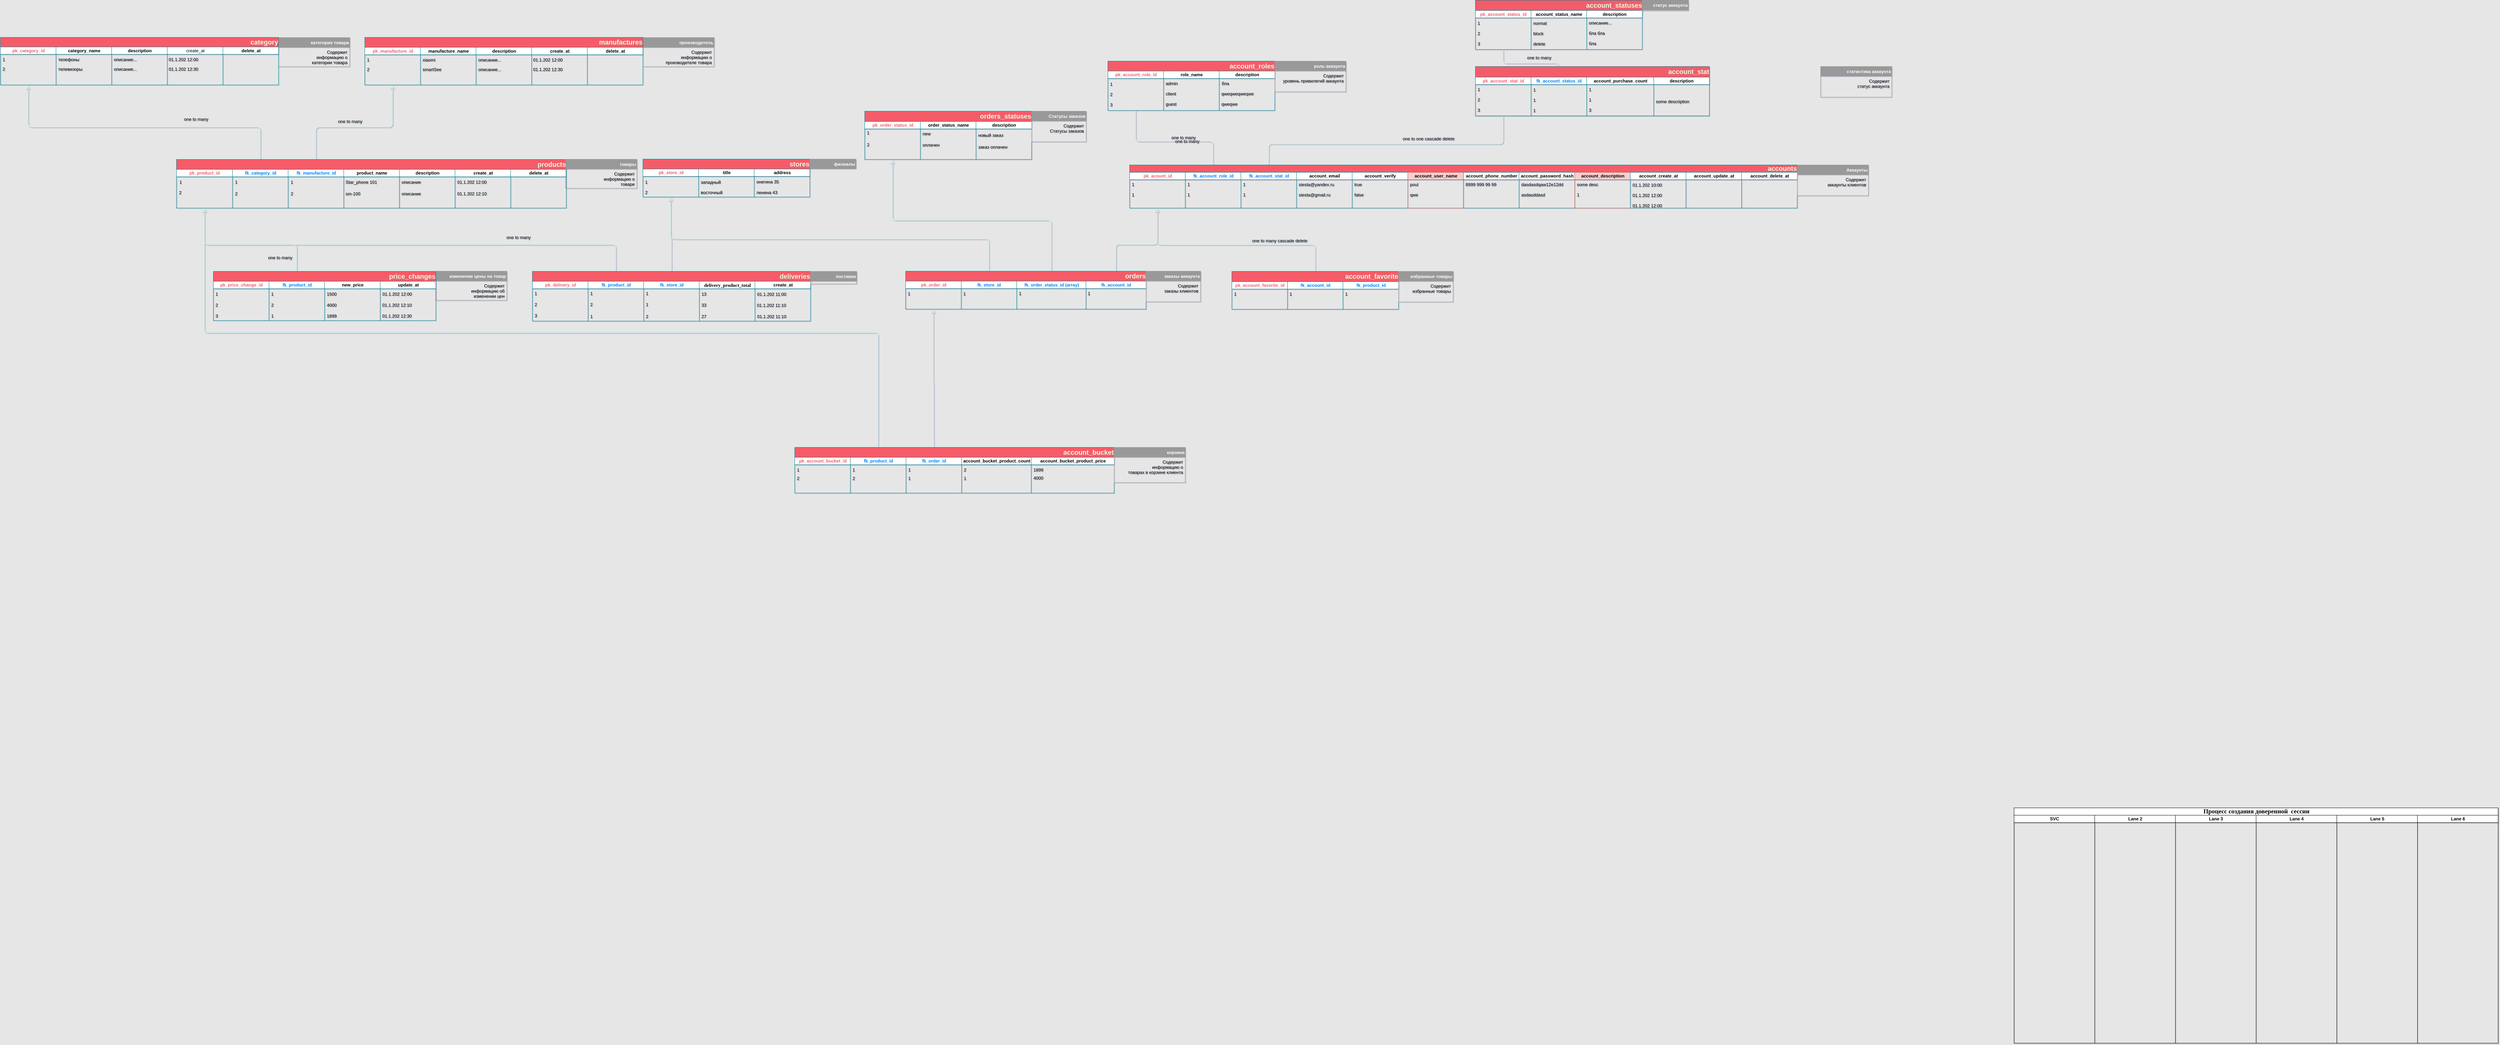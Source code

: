 <mxfile version="12.3.2" type="device" pages="1"><diagram id="C5RBs43oDa-KdzZeNtuy" name="Page-1"><mxGraphModel dx="7640" dy="2290" grid="0" gridSize="10" guides="1" tooltips="1" connect="1" arrows="1" fold="1" page="0" pageScale="1" pageWidth="827" pageHeight="1169" background="#E6E6E6" math="0" shadow="1"><root><mxCell id="WIyWlLk6GJQsqaUBKTNV-0"/><mxCell id="WIyWlLk6GJQsqaUBKTNV-1" parent="WIyWlLk6GJQsqaUBKTNV-0"/><mxCell id="URjaRQrlkuqe0VboDTuH-129" style="edgeStyle=orthogonalEdgeStyle;rounded=1;orthogonalLoop=1;jettySize=auto;html=1;entryX=0.5;entryY=1;entryDx=0;entryDy=0;strokeColor=#D1E6E5;strokeWidth=2;fontColor=#FFCC99;exitX=0.5;exitY=0;exitDx=0;exitDy=0;labelBackgroundColor=none;" parent="WIyWlLk6GJQsqaUBKTNV-1" source="URjaRQrlkuqe0VboDTuH-124" target="URjaRQrlkuqe0VboDTuH-55" edge="1"><mxGeometry relative="1" as="geometry"/></mxCell><mxCell id="URjaRQrlkuqe0VboDTuH-117" style="edgeStyle=orthogonalEdgeStyle;rounded=1;orthogonalLoop=1;jettySize=auto;html=1;entryX=0.5;entryY=1;entryDx=0;entryDy=0;strokeColor=#D1E6E5;strokeWidth=2;fontColor=#FFCC99;exitX=0.5;exitY=0;exitDx=0;exitDy=0;labelBackgroundColor=none;" parent="WIyWlLk6GJQsqaUBKTNV-1" source="URjaRQrlkuqe0VboDTuH-110" target="URjaRQrlkuqe0VboDTuH-113" edge="1"><mxGeometry relative="1" as="geometry"/></mxCell><mxCell id="URjaRQrlkuqe0VboDTuH-121" style="edgeStyle=orthogonalEdgeStyle;rounded=1;orthogonalLoop=1;jettySize=auto;html=1;entryX=0.5;entryY=1;entryDx=0;entryDy=0;strokeColor=#D1E6E5;strokeWidth=2;fontColor=#FFCC99;exitX=0.5;exitY=0;exitDx=0;exitDy=0;labelBackgroundColor=none;" parent="WIyWlLk6GJQsqaUBKTNV-1" source="URjaRQrlkuqe0VboDTuH-109" target="URjaRQrlkuqe0VboDTuH-63" edge="1"><mxGeometry relative="1" as="geometry"/></mxCell><mxCell id="URjaRQrlkuqe0VboDTuH-119" style="edgeStyle=orthogonalEdgeStyle;rounded=1;orthogonalLoop=1;jettySize=auto;html=1;entryX=0.5;entryY=1;entryDx=0;entryDy=0;strokeColor=#D1E6E5;strokeWidth=2;fontColor=#FFCC99;exitX=0.5;exitY=0;exitDx=0;exitDy=0;labelBackgroundColor=none;" parent="WIyWlLk6GJQsqaUBKTNV-1" source="URjaRQrlkuqe0VboDTuH-103" target="URjaRQrlkuqe0VboDTuH-108" edge="1"><mxGeometry relative="1" as="geometry"/></mxCell><mxCell id="URjaRQrlkuqe0VboDTuH-118" style="edgeStyle=orthogonalEdgeStyle;rounded=1;orthogonalLoop=1;jettySize=auto;html=1;entryX=0.5;entryY=1;entryDx=0;entryDy=0;strokeColor=#D1E6E5;strokeWidth=2;fontColor=#FFCC99;exitX=0.5;exitY=0;exitDx=0;exitDy=0;labelBackgroundColor=none;" parent="WIyWlLk6GJQsqaUBKTNV-1" source="URjaRQrlkuqe0VboDTuH-96" target="URjaRQrlkuqe0VboDTuH-63" edge="1"><mxGeometry relative="1" as="geometry"/></mxCell><mxCell id="URjaRQrlkuqe0VboDTuH-87" style="edgeStyle=orthogonalEdgeStyle;rounded=1;orthogonalLoop=1;jettySize=auto;html=1;entryX=0.5;entryY=0;entryDx=0;entryDy=0;strokeColor=#D1E6E5;strokeWidth=2;fontColor=#FFCC99;exitX=0.5;exitY=1;exitDx=0;exitDy=0;labelBackgroundColor=none;" parent="WIyWlLk6GJQsqaUBKTNV-1" source="URjaRQrlkuqe0VboDTuH-83" target="URjaRQrlkuqe0VboDTuH-79" edge="1"><mxGeometry relative="1" as="geometry"/></mxCell><mxCell id="URjaRQrlkuqe0VboDTuH-81" style="edgeStyle=orthogonalEdgeStyle;rounded=1;orthogonalLoop=1;jettySize=auto;html=1;entryX=0.5;entryY=0;entryDx=0;entryDy=0;strokeColor=#D1E6E5;strokeWidth=2;fontColor=#FFCC99;exitX=0.5;exitY=1;exitDx=0;exitDy=0;labelBackgroundColor=none;" parent="WIyWlLk6GJQsqaUBKTNV-1" source="URjaRQrlkuqe0VboDTuH-78" target="URjaRQrlkuqe0VboDTuH-65" edge="1"><mxGeometry relative="1" as="geometry"/></mxCell><mxCell id="URjaRQrlkuqe0VboDTuH-76" style="edgeStyle=orthogonalEdgeStyle;rounded=1;orthogonalLoop=1;jettySize=auto;html=1;entryX=0.5;entryY=0;entryDx=0;entryDy=0;strokeColor=#D1E6E5;strokeWidth=2;fontColor=#FFCC99;exitX=0.5;exitY=1;exitDx=0;exitDy=0;labelBackgroundColor=none;" parent="WIyWlLk6GJQsqaUBKTNV-1" source="URjaRQrlkuqe0VboDTuH-72" target="URjaRQrlkuqe0VboDTuH-64" edge="1"><mxGeometry relative="1" as="geometry"/></mxCell><mxCell id="URjaRQrlkuqe0VboDTuH-61" style="edgeStyle=orthogonalEdgeStyle;rounded=1;orthogonalLoop=1;jettySize=auto;html=1;entryX=0.5;entryY=1;entryDx=0;entryDy=0;strokeColor=#D1E6E5;strokeWidth=2;fontColor=#FFCC99;exitX=0.5;exitY=0;exitDx=0;exitDy=0;labelBackgroundColor=none;" parent="WIyWlLk6GJQsqaUBKTNV-1" source="URjaRQrlkuqe0VboDTuH-50" target="URjaRQrlkuqe0VboDTuH-10" edge="1"><mxGeometry relative="1" as="geometry"/></mxCell><mxCell id="URjaRQrlkuqe0VboDTuH-60" style="edgeStyle=orthogonalEdgeStyle;rounded=1;orthogonalLoop=1;jettySize=auto;html=1;entryX=0.5;entryY=0;entryDx=0;entryDy=0;strokeColor=#D1E6E5;strokeWidth=2;fontColor=#FFCC99;exitX=0.5;exitY=1;exitDx=0;exitDy=0;labelBackgroundColor=none;" parent="WIyWlLk6GJQsqaUBKTNV-1" source="URjaRQrlkuqe0VboDTuH-55" target="URjaRQrlkuqe0VboDTuH-53" edge="1"><mxGeometry relative="1" as="geometry"/></mxCell><mxCell id="URjaRQrlkuqe0VboDTuH-47" style="edgeStyle=orthogonalEdgeStyle;rounded=1;orthogonalLoop=1;jettySize=auto;html=1;entryX=0.5;entryY=1;entryDx=0;entryDy=0;strokeColor=#D1E6E5;strokeWidth=2;fontColor=#FFCC99;exitX=0.5;exitY=0;exitDx=0;exitDy=0;labelBackgroundColor=none;" parent="WIyWlLk6GJQsqaUBKTNV-1" source="URjaRQrlkuqe0VboDTuH-41" target="URjaRQrlkuqe0VboDTuH-10" edge="1"><mxGeometry relative="1" as="geometry"/></mxCell><mxCell id="URjaRQrlkuqe0VboDTuH-32" style="edgeStyle=orthogonalEdgeStyle;rounded=1;orthogonalLoop=1;jettySize=auto;html=1;entryX=0.5;entryY=1;entryDx=0;entryDy=0;strokeColor=#D1E6E5;strokeWidth=2;fontColor=#FFCC99;exitX=0.5;exitY=0;exitDx=0;exitDy=0;labelBackgroundColor=none;" parent="WIyWlLk6GJQsqaUBKTNV-1" source="URjaRQrlkuqe0VboDTuH-7" target="URjaRQrlkuqe0VboDTuH-26" edge="1"><mxGeometry relative="1" as="geometry"/></mxCell><mxCell id="URjaRQrlkuqe0VboDTuH-31" style="edgeStyle=orthogonalEdgeStyle;rounded=1;orthogonalLoop=1;jettySize=auto;html=1;exitX=0.5;exitY=0;exitDx=0;exitDy=0;entryX=0.5;entryY=1;entryDx=0;entryDy=0;fontColor=#FFCC99;fillColor=#f5f5f5;strokeColor=#D1E6E5;strokeWidth=2;labelBackgroundColor=none;" parent="WIyWlLk6GJQsqaUBKTNV-1" source="URjaRQrlkuqe0VboDTuH-6" target="URjaRQrlkuqe0VboDTuH-18" edge="1"><mxGeometry relative="1" as="geometry"/></mxCell><mxCell id="RWAsH5d2su12idK7pN-g-47" value="&lt;font style=&quot;font-size: 17px;&quot;&gt;Процесс создания доверенной&amp;nbsp; сессии&lt;/font&gt;" style="swimlane;html=1;childLayout=stackLayout;startSize=20;rounded=0;shadow=0;labelBackgroundColor=none;strokeWidth=1;fontFamily=Verdana;fontSize=8;align=center;" parent="WIyWlLk6GJQsqaUBKTNV-1" vertex="1"><mxGeometry x="-233.5" y="744" width="1314" height="639" as="geometry"><mxRectangle x="-377" y="914" width="42" height="20" as="alternateBounds"/></mxGeometry></mxCell><mxCell id="RWAsH5d2su12idK7pN-g-48" value="SVC" style="swimlane;html=1;startSize=20;labelBackgroundColor=none;" parent="RWAsH5d2su12idK7pN-g-47" vertex="1"><mxGeometry y="20" width="219" height="619" as="geometry"><mxRectangle y="20" width="24" height="730" as="alternateBounds"/></mxGeometry></mxCell><mxCell id="RWAsH5d2su12idK7pN-g-67" value="Lane 2" style="swimlane;html=1;startSize=20;labelBackgroundColor=none;" parent="RWAsH5d2su12idK7pN-g-47" vertex="1"><mxGeometry x="219" y="20" width="219" height="619" as="geometry"/></mxCell><mxCell id="RWAsH5d2su12idK7pN-g-69" value="Lane 3" style="swimlane;html=1;startSize=20;labelBackgroundColor=none;" parent="RWAsH5d2su12idK7pN-g-47" vertex="1"><mxGeometry x="438" y="20" width="219" height="619" as="geometry"/></mxCell><mxCell id="RWAsH5d2su12idK7pN-g-74" value="Lane 4" style="swimlane;html=1;startSize=20;labelBackgroundColor=none;" parent="RWAsH5d2su12idK7pN-g-47" vertex="1"><mxGeometry x="657" y="20" width="219" height="619" as="geometry"/></mxCell><mxCell id="RWAsH5d2su12idK7pN-g-83" value="Lane 5" style="swimlane;html=1;startSize=20;labelBackgroundColor=none;" parent="RWAsH5d2su12idK7pN-g-47" vertex="1"><mxGeometry x="876" y="20" width="219" height="619" as="geometry"/></mxCell><mxCell id="RWAsH5d2su12idK7pN-g-90" value="Lane 6" style="swimlane;html=1;startSize=20;labelBackgroundColor=none;" parent="RWAsH5d2su12idK7pN-g-47" vertex="1"><mxGeometry x="1095" y="20" width="219" height="619" as="geometry"/></mxCell><mxCell id="URjaRQrlkuqe0VboDTuH-5" value="&lt;span style=&quot;color: rgb(228 , 253 , 225)&quot;&gt;&lt;font style=&quot;font-size: 18px ; line-height: 240%&quot;&gt;products&lt;/font&gt;&lt;/span&gt;" style="swimlane;html=1;childLayout=stackLayout;resizeParent=1;resizeParentMax=0;startSize=27;fillColor=#F45B69;strokeColor=#028090;align=right;labelBackgroundColor=none;" parent="WIyWlLk6GJQsqaUBKTNV-1" vertex="1"><mxGeometry x="-5221" y="-1017" width="1058" height="132" as="geometry"/></mxCell><mxCell id="URjaRQrlkuqe0VboDTuH-10" value="&lt;span style=&quot;text-align: left&quot;&gt;&lt;font color=&quot;#f45b69&quot;&gt;pk_product_id&lt;/font&gt;&lt;/span&gt;" style="swimlane;html=1;startSize=20;strokeColor=#028090;fontStyle=1;fontColor=#FFCC99;labelBackgroundColor=none;" parent="URjaRQrlkuqe0VboDTuH-5" vertex="1"><mxGeometry y="27" width="152" height="105" as="geometry"/></mxCell><mxCell id="URjaRQrlkuqe0VboDTuH-218" value="2" style="text;strokeColor=none;fillColor=none;align=left;verticalAlign=top;spacingLeft=4;spacingRight=4;overflow=hidden;rotatable=0;points=[[0,0.5],[1,0.5]];portConstraint=eastwest;labelBackgroundColor=none;" parent="URjaRQrlkuqe0VboDTuH-10" vertex="1"><mxGeometry x="1" y="49.5" width="151" height="26" as="geometry"/></mxCell><mxCell id="URjaRQrlkuqe0VboDTuH-6" value="&lt;span style=&quot;text-align: left&quot;&gt;&lt;font color=&quot;#007fff&quot;&gt;fk_category_id&lt;/font&gt;&lt;/span&gt;" style="swimlane;html=1;startSize=20;strokeColor=#028090;fontStyle=1;fontColor=#99FFFF;labelBackgroundColor=none;" parent="URjaRQrlkuqe0VboDTuH-5" vertex="1"><mxGeometry x="152" y="27" width="151" height="105" as="geometry"/></mxCell><mxCell id="URjaRQrlkuqe0VboDTuH-7" value="&lt;span style=&quot;text-align: left&quot;&gt;&lt;font color=&quot;#007fff&quot;&gt;fk_manufacture_id&lt;/font&gt;&lt;/span&gt;" style="swimlane;html=1;startSize=20;strokeColor=#028090;fontStyle=1;fontColor=#99FFFF;labelBackgroundColor=none;" parent="URjaRQrlkuqe0VboDTuH-5" vertex="1"><mxGeometry x="303" y="27" width="151" height="105" as="geometry"/></mxCell><mxCell id="URjaRQrlkuqe0VboDTuH-8" value="product_name" style="swimlane;html=1;startSize=20;strokeColor=#028090;labelBackgroundColor=none;" parent="URjaRQrlkuqe0VboDTuH-5" vertex="1"><mxGeometry x="454" y="27" width="151" height="105" as="geometry"/></mxCell><mxCell id="URjaRQrlkuqe0VboDTuH-186" value="1" style="text;strokeColor=none;fillColor=none;align=left;verticalAlign=top;spacingLeft=4;spacingRight=4;overflow=hidden;rotatable=0;points=[[0,0.5],[1,0.5]];portConstraint=eastwest;labelBackgroundColor=none;" parent="URjaRQrlkuqe0VboDTuH-8" vertex="1"><mxGeometry x="-452" y="21" width="151" height="26" as="geometry"/></mxCell><mxCell id="URjaRQrlkuqe0VboDTuH-187" value="1" style="text;strokeColor=none;fillColor=none;align=left;verticalAlign=top;spacingLeft=4;spacingRight=4;overflow=hidden;rotatable=0;points=[[0,0.5],[1,0.5]];portConstraint=eastwest;labelBackgroundColor=none;" parent="URjaRQrlkuqe0VboDTuH-8" vertex="1"><mxGeometry x="-301" y="21" width="151" height="26" as="geometry"/></mxCell><mxCell id="URjaRQrlkuqe0VboDTuH-188" value="1" style="text;strokeColor=none;fillColor=none;align=left;verticalAlign=top;spacingLeft=4;spacingRight=4;overflow=hidden;rotatable=0;points=[[0,0.5],[1,0.5]];portConstraint=eastwest;labelBackgroundColor=none;" parent="URjaRQrlkuqe0VboDTuH-8" vertex="1"><mxGeometry x="-150" y="21" width="151" height="26" as="geometry"/></mxCell><mxCell id="URjaRQrlkuqe0VboDTuH-189" value="Star_phone 101" style="text;strokeColor=none;fillColor=none;align=left;verticalAlign=top;spacingLeft=4;spacingRight=4;overflow=hidden;rotatable=0;points=[[0,0.5],[1,0.5]];portConstraint=eastwest;labelBackgroundColor=none;" parent="URjaRQrlkuqe0VboDTuH-8" vertex="1"><mxGeometry x="-1" y="21" width="151" height="26" as="geometry"/></mxCell><mxCell id="URjaRQrlkuqe0VboDTuH-219" value="2" style="text;strokeColor=none;fillColor=none;align=left;verticalAlign=top;spacingLeft=4;spacingRight=4;overflow=hidden;rotatable=0;points=[[0,0.5],[1,0.5]];portConstraint=eastwest;labelBackgroundColor=none;" parent="URjaRQrlkuqe0VboDTuH-8" vertex="1"><mxGeometry x="-301" y="52.5" width="151" height="26" as="geometry"/></mxCell><mxCell id="URjaRQrlkuqe0VboDTuH-220" value="2" style="text;strokeColor=none;fillColor=none;align=left;verticalAlign=top;spacingLeft=4;spacingRight=4;overflow=hidden;rotatable=0;points=[[0,0.5],[1,0.5]];portConstraint=eastwest;labelBackgroundColor=none;" parent="URjaRQrlkuqe0VboDTuH-8" vertex="1"><mxGeometry x="-150" y="52.5" width="151" height="26" as="geometry"/></mxCell><mxCell id="URjaRQrlkuqe0VboDTuH-221" value="sm-100" style="text;strokeColor=none;fillColor=none;align=left;verticalAlign=top;spacingLeft=4;spacingRight=4;overflow=hidden;rotatable=0;points=[[0,0.5],[1,0.5]];portConstraint=eastwest;labelBackgroundColor=none;" parent="URjaRQrlkuqe0VboDTuH-8" vertex="1"><mxGeometry x="-1" y="52.5" width="151" height="26" as="geometry"/></mxCell><mxCell id="URjaRQrlkuqe0VboDTuH-13" value="description" style="swimlane;html=1;startSize=20;strokeColor=#028090;labelBackgroundColor=none;" parent="URjaRQrlkuqe0VboDTuH-5" vertex="1"><mxGeometry x="605" y="27" width="151" height="105" as="geometry"/></mxCell><mxCell id="URjaRQrlkuqe0VboDTuH-191" value="описание" style="text;strokeColor=none;fillColor=none;align=left;verticalAlign=top;spacingLeft=4;spacingRight=4;overflow=hidden;rotatable=0;points=[[0,0.5],[1,0.5]];portConstraint=eastwest;labelBackgroundColor=none;" parent="URjaRQrlkuqe0VboDTuH-13" vertex="1"><mxGeometry y="21" width="151" height="26" as="geometry"/></mxCell><mxCell id="URjaRQrlkuqe0VboDTuH-14" value="&lt;span style=&quot;text-align: left&quot;&gt;create_at&lt;/span&gt;" style="swimlane;html=1;startSize=20;strokeColor=#028090;labelBackgroundColor=none;" parent="URjaRQrlkuqe0VboDTuH-5" vertex="1"><mxGeometry x="756" y="27" width="151" height="105" as="geometry"/></mxCell><mxCell id="URjaRQrlkuqe0VboDTuH-192" value="01.1.202 12:00" style="text;strokeColor=none;fillColor=none;align=left;verticalAlign=top;spacingLeft=4;spacingRight=4;overflow=hidden;rotatable=0;points=[[0,0.5],[1,0.5]];portConstraint=eastwest;labelBackgroundColor=none;" parent="URjaRQrlkuqe0VboDTuH-14" vertex="1"><mxGeometry y="21" width="151" height="26" as="geometry"/></mxCell><mxCell id="URjaRQrlkuqe0VboDTuH-222" value="описание" style="text;strokeColor=none;fillColor=none;align=left;verticalAlign=top;spacingLeft=4;spacingRight=4;overflow=hidden;rotatable=0;points=[[0,0.5],[1,0.5]];portConstraint=eastwest;labelBackgroundColor=none;" parent="URjaRQrlkuqe0VboDTuH-14" vertex="1"><mxGeometry x="-151" y="52.5" width="151" height="26" as="geometry"/></mxCell><mxCell id="URjaRQrlkuqe0VboDTuH-223" value="01.1.202 12:10" style="text;strokeColor=none;fillColor=none;align=left;verticalAlign=top;spacingLeft=4;spacingRight=4;overflow=hidden;rotatable=0;points=[[0,0.5],[1,0.5]];portConstraint=eastwest;labelBackgroundColor=none;" parent="URjaRQrlkuqe0VboDTuH-14" vertex="1"><mxGeometry y="52.5" width="151" height="26" as="geometry"/></mxCell><mxCell id="URjaRQrlkuqe0VboDTuH-15" value="delete_at" style="swimlane;html=1;startSize=20;strokeColor=#028090;labelBackgroundColor=none;" parent="URjaRQrlkuqe0VboDTuH-5" vertex="1"><mxGeometry x="907" y="27" width="151" height="105" as="geometry"/></mxCell><mxCell id="URjaRQrlkuqe0VboDTuH-62" value="&lt;span style=&quot;color: rgb(228 , 253 , 225)&quot;&gt;&lt;font style=&quot;font-size: 18px ; line-height: 240%&quot;&gt;accounts&lt;/font&gt;&lt;/span&gt;" style="swimlane;html=1;childLayout=stackLayout;resizeParent=1;resizeParentMax=0;startSize=20;fillColor=#F45B69;strokeColor=#028090;align=right;labelBackgroundColor=none;" parent="WIyWlLk6GJQsqaUBKTNV-1" vertex="1"><mxGeometry x="-2634" y="-1002" width="1812" height="117" as="geometry"/></mxCell><mxCell id="URjaRQrlkuqe0VboDTuH-63" value="&lt;span style=&quot;text-align: left&quot;&gt;&lt;font color=&quot;#f45b69&quot;&gt;pk_acount_id&lt;/font&gt;&lt;/span&gt;" style="swimlane;html=1;startSize=20;strokeColor=#028090;fontStyle=1;fontColor=#FFCC99;labelBackgroundColor=none;" parent="URjaRQrlkuqe0VboDTuH-62" vertex="1"><mxGeometry y="20" width="151" height="97" as="geometry"/></mxCell><mxCell id="3fhT8TFsVzIwpkKFj0xO-2" value="1" style="text;strokeColor=none;fillColor=none;align=left;verticalAlign=top;spacingLeft=4;spacingRight=4;overflow=hidden;rotatable=0;points=[[0,0.5],[1,0.5]];portConstraint=eastwest;labelBackgroundColor=none;" parent="URjaRQrlkuqe0VboDTuH-63" vertex="1"><mxGeometry y="19.492" width="151" height="28.097" as="geometry"/></mxCell><mxCell id="URjaRQrlkuqe0VboDTuH-64" value="&lt;span style=&quot;text-align: left&quot;&gt;&lt;font color=&quot;#007fff&quot;&gt;fk_account_role_id&lt;/font&gt;&lt;/span&gt;" style="swimlane;html=1;startSize=20;strokeColor=#028090;fontStyle=1;fontColor=#99FFFF;labelBackgroundColor=none;" parent="URjaRQrlkuqe0VboDTuH-62" vertex="1"><mxGeometry x="151" y="20" width="151" height="97" as="geometry"/></mxCell><mxCell id="3fhT8TFsVzIwpkKFj0xO-3" value="1" style="text;strokeColor=none;fillColor=none;align=left;verticalAlign=top;spacingLeft=4;spacingRight=4;overflow=hidden;rotatable=0;points=[[0,0.5],[1,0.5]];portConstraint=eastwest;labelBackgroundColor=none;" parent="URjaRQrlkuqe0VboDTuH-64" vertex="1"><mxGeometry y="19.492" width="151" height="28.097" as="geometry"/></mxCell><mxCell id="URjaRQrlkuqe0VboDTuH-65" value="&lt;span style=&quot;text-align: left&quot;&gt;&lt;font color=&quot;#007fff&quot;&gt;fk_account_stat_id&lt;/font&gt;&lt;/span&gt;" style="swimlane;html=1;startSize=20;strokeColor=#028090;labelBackgroundColor=none;" parent="URjaRQrlkuqe0VboDTuH-62" vertex="1"><mxGeometry x="302" y="20" width="151" height="97" as="geometry"/></mxCell><mxCell id="3fhT8TFsVzIwpkKFj0xO-11" value="1" style="text;strokeColor=none;fillColor=none;align=left;verticalAlign=top;spacingLeft=4;spacingRight=4;overflow=hidden;rotatable=0;points=[[0,0.5],[1,0.5]];portConstraint=eastwest;labelBackgroundColor=none;" parent="URjaRQrlkuqe0VboDTuH-65" vertex="1"><mxGeometry x="-302" y="47.492" width="151" height="28.097" as="geometry"/></mxCell><mxCell id="3fhT8TFsVzIwpkKFj0xO-12" value="1" style="text;strokeColor=none;fillColor=none;align=left;verticalAlign=top;spacingLeft=4;spacingRight=4;overflow=hidden;rotatable=0;points=[[0,0.5],[1,0.5]];portConstraint=eastwest;labelBackgroundColor=none;" parent="URjaRQrlkuqe0VboDTuH-65" vertex="1"><mxGeometry x="-151" y="47.492" width="151" height="28.097" as="geometry"/></mxCell><mxCell id="3fhT8TFsVzIwpkKFj0xO-13" value="1" style="text;strokeColor=none;fillColor=none;align=left;verticalAlign=top;spacingLeft=4;spacingRight=4;overflow=hidden;rotatable=0;points=[[0,0.5],[1,0.5]];portConstraint=eastwest;labelBackgroundColor=none;" parent="URjaRQrlkuqe0VboDTuH-65" vertex="1"><mxGeometry y="47.492" width="151" height="28.097" as="geometry"/></mxCell><mxCell id="URjaRQrlkuqe0VboDTuH-66" value="account_email" style="swimlane;html=1;startSize=20;strokeColor=#028090;labelBackgroundColor=none;" parent="URjaRQrlkuqe0VboDTuH-62" vertex="1"><mxGeometry x="453" y="20" width="151" height="97" as="geometry"/></mxCell><mxCell id="3fhT8TFsVzIwpkKFj0xO-4" value="1" style="text;strokeColor=none;fillColor=none;align=left;verticalAlign=top;spacingLeft=4;spacingRight=4;overflow=hidden;rotatable=0;points=[[0,0.5],[1,0.5]];portConstraint=eastwest;labelBackgroundColor=none;" parent="URjaRQrlkuqe0VboDTuH-66" vertex="1"><mxGeometry x="-151" y="19.492" width="151" height="28.097" as="geometry"/></mxCell><mxCell id="3fhT8TFsVzIwpkKFj0xO-5" value="siesta@yandex.ru" style="text;strokeColor=none;fillColor=none;align=left;verticalAlign=top;spacingLeft=4;spacingRight=4;overflow=hidden;rotatable=0;points=[[0,0.5],[1,0.5]];portConstraint=eastwest;labelBackgroundColor=none;" parent="URjaRQrlkuqe0VboDTuH-66" vertex="1"><mxGeometry y="19.492" width="151" height="28.097" as="geometry"/></mxCell><mxCell id="URjaRQrlkuqe0VboDTuH-67" value="account_verify" style="swimlane;html=1;startSize=20;strokeColor=#028090;labelBackgroundColor=none;" parent="URjaRQrlkuqe0VboDTuH-62" vertex="1"><mxGeometry x="604" y="20" width="151" height="97" as="geometry"/></mxCell><mxCell id="3fhT8TFsVzIwpkKFj0xO-7" value="true" style="text;strokeColor=none;fillColor=none;align=left;verticalAlign=top;spacingLeft=4;spacingRight=4;overflow=hidden;rotatable=0;points=[[0,0.5],[1,0.5]];portConstraint=eastwest;labelBackgroundColor=none;" parent="URjaRQrlkuqe0VboDTuH-67" vertex="1"><mxGeometry y="19.492" width="151" height="28.097" as="geometry"/></mxCell><mxCell id="URjaRQrlkuqe0VboDTuH-70" value="account_user_name" style="swimlane;html=1;startSize=20;strokeColor=#b85450;labelBackgroundColor=none;fillColor=#f8cecc;" parent="URjaRQrlkuqe0VboDTuH-62" vertex="1"><mxGeometry x="755" y="20" width="151" height="97" as="geometry"/></mxCell><mxCell id="3fhT8TFsVzIwpkKFj0xO-6" value="poul" style="text;strokeColor=none;fillColor=none;align=left;verticalAlign=top;spacingLeft=4;spacingRight=4;overflow=hidden;rotatable=0;points=[[0,0.5],[1,0.5]];portConstraint=eastwest;labelBackgroundColor=none;" parent="URjaRQrlkuqe0VboDTuH-70" vertex="1"><mxGeometry y="19.492" width="151" height="28.097" as="geometry"/></mxCell><mxCell id="3fhT8TFsVzIwpkKFj0xO-14" value="siesta@gmail.ru" style="text;strokeColor=none;fillColor=none;align=left;verticalAlign=top;spacingLeft=4;spacingRight=4;overflow=hidden;rotatable=0;points=[[0,0.5],[1,0.5]];portConstraint=eastwest;labelBackgroundColor=none;" parent="URjaRQrlkuqe0VboDTuH-70" vertex="1"><mxGeometry x="-302" y="47.492" width="151" height="28.097" as="geometry"/></mxCell><mxCell id="3fhT8TFsVzIwpkKFj0xO-15" value="false" style="text;strokeColor=none;fillColor=none;align=left;verticalAlign=top;spacingLeft=4;spacingRight=4;overflow=hidden;rotatable=0;points=[[0,0.5],[1,0.5]];portConstraint=eastwest;labelBackgroundColor=none;" parent="URjaRQrlkuqe0VboDTuH-70" vertex="1"><mxGeometry x="-151" y="47.492" width="151" height="28.097" as="geometry"/></mxCell><mxCell id="3fhT8TFsVzIwpkKFj0xO-16" value="qwe" style="text;strokeColor=none;fillColor=none;align=left;verticalAlign=top;spacingLeft=4;spacingRight=4;overflow=hidden;rotatable=0;points=[[0,0.5],[1,0.5]];portConstraint=eastwest;labelBackgroundColor=none;" parent="URjaRQrlkuqe0VboDTuH-70" vertex="1"><mxGeometry y="47.492" width="151" height="28.097" as="geometry"/></mxCell><mxCell id="URjaRQrlkuqe0VboDTuH-68" value="account_phone_number" style="swimlane;html=1;startSize=20;strokeColor=#028090;labelBackgroundColor=none;" parent="URjaRQrlkuqe0VboDTuH-62" vertex="1"><mxGeometry x="906" y="20" width="151" height="97" as="geometry"/></mxCell><mxCell id="3fhT8TFsVzIwpkKFj0xO-8" value="8999 999 99 99" style="text;strokeColor=none;fillColor=none;align=left;verticalAlign=top;spacingLeft=4;spacingRight=4;overflow=hidden;rotatable=0;points=[[0,0.5],[1,0.5]];portConstraint=eastwest;labelBackgroundColor=none;" parent="URjaRQrlkuqe0VboDTuH-68" vertex="1"><mxGeometry y="19.492" width="151" height="28.097" as="geometry"/></mxCell><mxCell id="URjaRQrlkuqe0VboDTuH-69" value="account_password_hash" style="swimlane;html=1;startSize=20;strokeColor=#028090;labelBackgroundColor=none;" parent="URjaRQrlkuqe0VboDTuH-62" vertex="1"><mxGeometry x="1057" y="20" width="151" height="97" as="geometry"/></mxCell><mxCell id="3fhT8TFsVzIwpkKFj0xO-9" value="dasdasdqaw12e12dd" style="text;strokeColor=none;fillColor=none;align=left;verticalAlign=top;spacingLeft=4;spacingRight=4;overflow=hidden;rotatable=0;points=[[0,0.5],[1,0.5]];portConstraint=eastwest;labelBackgroundColor=none;" parent="URjaRQrlkuqe0VboDTuH-69" vertex="1"><mxGeometry y="19.492" width="151" height="28.097" as="geometry"/></mxCell><mxCell id="URjaRQrlkuqe0VboDTuH-90" value="account_description" style="swimlane;html=1;startSize=20;strokeColor=#b85450;labelBackgroundColor=none;fillColor=#f8cecc;" parent="URjaRQrlkuqe0VboDTuH-62" vertex="1"><mxGeometry x="1208" y="20" width="151" height="97" as="geometry"/></mxCell><mxCell id="3fhT8TFsVzIwpkKFj0xO-10" value="some desc" style="text;strokeColor=none;fillColor=none;align=left;verticalAlign=top;spacingLeft=4;spacingRight=4;overflow=hidden;rotatable=0;points=[[0,0.5],[1,0.5]];portConstraint=eastwest;labelBackgroundColor=none;" parent="URjaRQrlkuqe0VboDTuH-90" vertex="1"><mxGeometry y="19.492" width="151" height="28.097" as="geometry"/></mxCell><mxCell id="3fhT8TFsVzIwpkKFj0xO-18" value="asdasddasd" style="text;strokeColor=none;fillColor=none;align=left;verticalAlign=top;spacingLeft=4;spacingRight=4;overflow=hidden;rotatable=0;points=[[0,0.5],[1,0.5]];portConstraint=eastwest;labelBackgroundColor=none;" parent="URjaRQrlkuqe0VboDTuH-90" vertex="1"><mxGeometry x="-151" y="47.492" width="151" height="28.097" as="geometry"/></mxCell><mxCell id="3fhT8TFsVzIwpkKFj0xO-19" value="1" style="text;strokeColor=none;fillColor=none;align=left;verticalAlign=top;spacingLeft=4;spacingRight=4;overflow=hidden;rotatable=0;points=[[0,0.5],[1,0.5]];portConstraint=eastwest;labelBackgroundColor=none;" parent="URjaRQrlkuqe0VboDTuH-90" vertex="1"><mxGeometry y="47.492" width="151" height="28.097" as="geometry"/></mxCell><mxCell id="URjaRQrlkuqe0VboDTuH-80" value="account_create_at" style="swimlane;html=1;startSize=20;strokeColor=#028090;labelBackgroundColor=none;" parent="URjaRQrlkuqe0VboDTuH-62" vertex="1"><mxGeometry x="1359" y="20" width="151" height="97" as="geometry"/></mxCell><mxCell id="URjaRQrlkuqe0VboDTuH-343" value="01.1.202 10:00" style="text;strokeColor=none;fillColor=none;align=left;verticalAlign=top;spacingLeft=4;spacingRight=4;overflow=hidden;rotatable=0;points=[[0,0.5],[1,0.5]];portConstraint=eastwest;labelBackgroundColor=none;" parent="URjaRQrlkuqe0VboDTuH-80" vertex="1"><mxGeometry y="20.895" width="151" height="28.097" as="geometry"/></mxCell><mxCell id="URjaRQrlkuqe0VboDTuH-344" value="01.1.202 12:00" style="text;strokeColor=none;fillColor=none;align=left;verticalAlign=top;spacingLeft=4;spacingRight=4;overflow=hidden;rotatable=0;points=[[0,0.5],[1,0.5]];portConstraint=eastwest;labelBackgroundColor=none;" parent="URjaRQrlkuqe0VboDTuH-80" vertex="1"><mxGeometry y="48.992" width="151" height="28.097" as="geometry"/></mxCell><mxCell id="URjaRQrlkuqe0VboDTuH-345" value="01.1.202 12:00" style="text;strokeColor=none;fillColor=none;align=left;verticalAlign=top;spacingLeft=4;spacingRight=4;overflow=hidden;rotatable=0;points=[[0,0.5],[1,0.5]];portConstraint=eastwest;labelBackgroundColor=none;" parent="URjaRQrlkuqe0VboDTuH-80" vertex="1"><mxGeometry y="76.992" width="151" height="28.097" as="geometry"/></mxCell><mxCell id="_eDEIXjSvf3uw-4XG_4l-0" value="account_update_at" style="swimlane;html=1;startSize=20;strokeColor=#028090;labelBackgroundColor=none;" vertex="1" parent="URjaRQrlkuqe0VboDTuH-62"><mxGeometry x="1510" y="20" width="151" height="97" as="geometry"/></mxCell><mxCell id="URjaRQrlkuqe0VboDTuH-89" value="account_delete_at" style="swimlane;html=1;startSize=20;strokeColor=#028090;labelBackgroundColor=none;" parent="URjaRQrlkuqe0VboDTuH-62" vertex="1"><mxGeometry x="1661" y="20" width="151" height="97" as="geometry"/></mxCell><mxCell id="URjaRQrlkuqe0VboDTuH-77" value="&lt;font color=&quot;#e4fde1&quot;&gt;&lt;span style=&quot;font-size: 18px&quot;&gt;account_stat&lt;/span&gt;&lt;/font&gt;" style="swimlane;html=1;childLayout=stackLayout;resizeParent=1;resizeParentMax=0;startSize=29;fillColor=#F45B69;strokeColor=#028090;align=right;labelBackgroundColor=none;" parent="WIyWlLk6GJQsqaUBKTNV-1" vertex="1"><mxGeometry x="-1695.5" y="-1269.5" width="635" height="134.089" as="geometry"/></mxCell><mxCell id="URjaRQrlkuqe0VboDTuH-78" value="&lt;span style=&quot;text-align: left&quot;&gt;&lt;font color=&quot;#f45b69&quot;&gt;pk_account_stat_id&lt;/font&gt;&lt;/span&gt;" style="swimlane;html=1;startSize=20;strokeColor=#028090;fontStyle=1;fontColor=#FFCC99;labelBackgroundColor=none;" parent="URjaRQrlkuqe0VboDTuH-77" vertex="1"><mxGeometry y="29" width="151" height="105.089" as="geometry"/></mxCell><mxCell id="URjaRQrlkuqe0VboDTuH-335" value="1" style="text;strokeColor=none;fillColor=none;align=left;verticalAlign=top;spacingLeft=4;spacingRight=4;overflow=hidden;rotatable=0;points=[[0,0.5],[1,0.5]];portConstraint=eastwest;labelBackgroundColor=none;" parent="URjaRQrlkuqe0VboDTuH-78" vertex="1"><mxGeometry y="19.895" width="151" height="28.097" as="geometry"/></mxCell><mxCell id="URjaRQrlkuqe0VboDTuH-336" value="2" style="text;strokeColor=none;fillColor=none;align=left;verticalAlign=top;spacingLeft=4;spacingRight=4;overflow=hidden;rotatable=0;points=[[0,0.5],[1,0.5]];portConstraint=eastwest;labelBackgroundColor=none;" parent="URjaRQrlkuqe0VboDTuH-78" vertex="1"><mxGeometry y="47.992" width="151" height="28.097" as="geometry"/></mxCell><mxCell id="URjaRQrlkuqe0VboDTuH-337" value="3" style="text;strokeColor=none;fillColor=none;align=left;verticalAlign=top;spacingLeft=4;spacingRight=4;overflow=hidden;rotatable=0;points=[[0,0.5],[1,0.5]];portConstraint=eastwest;labelBackgroundColor=none;" parent="URjaRQrlkuqe0VboDTuH-78" vertex="1"><mxGeometry y="75.992" width="151" height="28.097" as="geometry"/></mxCell><mxCell id="URjaRQrlkuqe0VboDTuH-79" value="&lt;span style=&quot;text-align: left&quot;&gt;&lt;font color=&quot;#007fff&quot;&gt;fk_account_status_id&lt;/font&gt;&lt;/span&gt;" style="swimlane;html=1;startSize=20;strokeColor=#028090;labelBackgroundColor=none;" parent="URjaRQrlkuqe0VboDTuH-77" vertex="1"><mxGeometry x="151" y="29" width="151" height="105.089" as="geometry"/></mxCell><mxCell id="URjaRQrlkuqe0VboDTuH-340" value="1" style="text;strokeColor=none;fillColor=none;align=left;verticalAlign=top;spacingLeft=4;spacingRight=4;overflow=hidden;rotatable=0;points=[[0,0.5],[1,0.5]];portConstraint=eastwest;labelBackgroundColor=none;" parent="URjaRQrlkuqe0VboDTuH-79" vertex="1"><mxGeometry y="20.895" width="151" height="28.097" as="geometry"/></mxCell><mxCell id="URjaRQrlkuqe0VboDTuH-341" value="1" style="text;strokeColor=none;fillColor=none;align=left;verticalAlign=top;spacingLeft=4;spacingRight=4;overflow=hidden;rotatable=0;points=[[0,0.5],[1,0.5]];portConstraint=eastwest;labelBackgroundColor=none;" parent="URjaRQrlkuqe0VboDTuH-79" vertex="1"><mxGeometry y="48.992" width="151" height="28.097" as="geometry"/></mxCell><mxCell id="URjaRQrlkuqe0VboDTuH-342" value="1" style="text;strokeColor=none;fillColor=none;align=left;verticalAlign=top;spacingLeft=4;spacingRight=4;overflow=hidden;rotatable=0;points=[[0,0.5],[1,0.5]];portConstraint=eastwest;labelBackgroundColor=none;" parent="URjaRQrlkuqe0VboDTuH-79" vertex="1"><mxGeometry y="76.992" width="151" height="28.097" as="geometry"/></mxCell><mxCell id="URjaRQrlkuqe0VboDTuH-91" value="account_purchase_count" style="swimlane;html=1;startSize=20;strokeColor=#028090;labelBackgroundColor=none;" parent="URjaRQrlkuqe0VboDTuH-77" vertex="1"><mxGeometry x="302" y="29" width="182" height="105.089" as="geometry"/></mxCell><mxCell id="URjaRQrlkuqe0VboDTuH-346" value="1" style="text;strokeColor=none;fillColor=none;align=left;verticalAlign=top;spacingLeft=4;spacingRight=4;overflow=hidden;rotatable=0;points=[[0,0.5],[1,0.5]];portConstraint=eastwest;labelBackgroundColor=none;" parent="URjaRQrlkuqe0VboDTuH-91" vertex="1"><mxGeometry y="19.895" width="151" height="28.097" as="geometry"/></mxCell><mxCell id="URjaRQrlkuqe0VboDTuH-347" value="1" style="text;strokeColor=none;fillColor=none;align=left;verticalAlign=top;spacingLeft=4;spacingRight=4;overflow=hidden;rotatable=0;points=[[0,0.5],[1,0.5]];portConstraint=eastwest;labelBackgroundColor=none;" parent="URjaRQrlkuqe0VboDTuH-91" vertex="1"><mxGeometry y="47.992" width="151" height="28.097" as="geometry"/></mxCell><mxCell id="URjaRQrlkuqe0VboDTuH-348" value="3" style="text;strokeColor=none;fillColor=none;align=left;verticalAlign=top;spacingLeft=4;spacingRight=4;overflow=hidden;rotatable=0;points=[[0,0.5],[1,0.5]];portConstraint=eastwest;labelBackgroundColor=none;" parent="URjaRQrlkuqe0VboDTuH-91" vertex="1"><mxGeometry y="75.992" width="151" height="28.097" as="geometry"/></mxCell><mxCell id="URjaRQrlkuqe0VboDTuH-88" value="description" style="swimlane;html=1;startSize=20;strokeColor=#028090;labelBackgroundColor=none;" parent="URjaRQrlkuqe0VboDTuH-77" vertex="1"><mxGeometry x="484" y="29" width="151" height="105.089" as="geometry"/></mxCell><mxCell id="3fhT8TFsVzIwpkKFj0xO-0" value="some description" style="text;strokeColor=none;fillColor=none;align=left;verticalAlign=top;spacingLeft=4;spacingRight=4;overflow=hidden;rotatable=0;points=[[0,0.5],[1,0.5]];portConstraint=eastwest;labelBackgroundColor=none;" parent="URjaRQrlkuqe0VboDTuH-88" vertex="1"><mxGeometry y="52.492" width="151" height="28.097" as="geometry"/></mxCell><mxCell id="URjaRQrlkuqe0VboDTuH-94" value="&lt;font color=&quot;#e4fde1&quot;&gt;&lt;span style=&quot;font-size: 18px&quot;&gt;account_favorite&lt;/span&gt;&lt;/font&gt;" style="swimlane;html=1;childLayout=stackLayout;resizeParent=1;resizeParentMax=0;startSize=28;fillColor=#F45B69;strokeColor=#028090;align=right;labelBackgroundColor=none;" parent="WIyWlLk6GJQsqaUBKTNV-1" vertex="1"><mxGeometry x="-2356.5" y="-713" width="452.5" height="103" as="geometry"/></mxCell><mxCell id="URjaRQrlkuqe0VboDTuH-95" value="&lt;span style=&quot;text-align: left&quot;&gt;&lt;font color=&quot;#f45b69&quot;&gt;pk_account_favorite_id&lt;/font&gt;&lt;/span&gt;" style="swimlane;html=1;startSize=20;strokeColor=#028090;fontStyle=1;fontColor=#FFCC99;labelBackgroundColor=none;" parent="URjaRQrlkuqe0VboDTuH-94" vertex="1"><mxGeometry y="28" width="151" height="75" as="geometry"/></mxCell><mxCell id="3fhT8TFsVzIwpkKFj0xO-20" value="1" style="text;strokeColor=none;fillColor=none;align=left;verticalAlign=top;spacingLeft=4;spacingRight=4;overflow=hidden;rotatable=0;points=[[0,0.5],[1,0.5]];portConstraint=eastwest;labelBackgroundColor=none;" parent="URjaRQrlkuqe0VboDTuH-95" vertex="1"><mxGeometry y="19.992" width="151" height="28.097" as="geometry"/></mxCell><mxCell id="URjaRQrlkuqe0VboDTuH-96" value="&lt;span style=&quot;text-align: left&quot;&gt;&lt;font color=&quot;#007fff&quot;&gt;fk_account_id&lt;/font&gt;&lt;/span&gt;" style="swimlane;html=1;startSize=20;strokeColor=#028090;labelBackgroundColor=none;" parent="URjaRQrlkuqe0VboDTuH-94" vertex="1"><mxGeometry x="151" y="28" width="150.5" height="75" as="geometry"/></mxCell><mxCell id="3fhT8TFsVzIwpkKFj0xO-22" value="1" style="text;strokeColor=none;fillColor=none;align=left;verticalAlign=top;spacingLeft=4;spacingRight=4;overflow=hidden;rotatable=0;points=[[0,0.5],[1,0.5]];portConstraint=eastwest;labelBackgroundColor=none;" parent="URjaRQrlkuqe0VboDTuH-96" vertex="1"><mxGeometry x="-0.5" y="19.992" width="151" height="28.097" as="geometry"/></mxCell><mxCell id="URjaRQrlkuqe0VboDTuH-97" value="&lt;span style=&quot;text-align: left&quot;&gt;&lt;font color=&quot;#007fff&quot;&gt;fk_product_id&lt;/font&gt;&lt;/span&gt;" style="swimlane;html=1;startSize=20;strokeColor=#028090;labelBackgroundColor=none;" parent="URjaRQrlkuqe0VboDTuH-94" vertex="1"><mxGeometry x="301.5" y="28" width="151" height="75" as="geometry"/></mxCell><mxCell id="3fhT8TFsVzIwpkKFj0xO-23" value="1" style="text;strokeColor=none;fillColor=none;align=left;verticalAlign=top;spacingLeft=4;spacingRight=4;overflow=hidden;rotatable=0;points=[[0,0.5],[1,0.5]];portConstraint=eastwest;labelBackgroundColor=none;" parent="URjaRQrlkuqe0VboDTuH-97" vertex="1"><mxGeometry y="19.992" width="151" height="28.097" as="geometry"/></mxCell><mxCell id="URjaRQrlkuqe0VboDTuH-107" value="&lt;font color=&quot;#e4fde1&quot;&gt;&lt;span style=&quot;font-size: 18px&quot;&gt;orders&lt;/span&gt;&lt;/font&gt;" style="swimlane;html=1;childLayout=stackLayout;resizeParent=1;resizeParentMax=0;startSize=27;fillColor=#F45B69;strokeColor=#028090;align=right;labelBackgroundColor=none;" parent="WIyWlLk6GJQsqaUBKTNV-1" vertex="1"><mxGeometry x="-3242" y="-713.5" width="652.5" height="103" as="geometry"/></mxCell><mxCell id="URjaRQrlkuqe0VboDTuH-108" value="&lt;span style=&quot;text-align: left&quot;&gt;&lt;font color=&quot;#f45b69&quot;&gt;pk_order_id&lt;/font&gt;&lt;/span&gt;" style="swimlane;html=1;startSize=20;strokeColor=#028090;fontStyle=1;fontColor=#FFCC99;labelBackgroundColor=none;" parent="URjaRQrlkuqe0VboDTuH-107" vertex="1"><mxGeometry y="27" width="151" height="76" as="geometry"/></mxCell><mxCell id="URjaRQrlkuqe0VboDTuH-124" value="&lt;span style=&quot;text-align: left&quot;&gt;&lt;font color=&quot;#007fff&quot;&gt;fk_store_id&lt;/font&gt;&lt;/span&gt;" style="swimlane;html=1;startSize=20;strokeColor=#028090;labelBackgroundColor=none;" parent="URjaRQrlkuqe0VboDTuH-107" vertex="1"><mxGeometry x="151" y="27" width="150.5" height="76" as="geometry"/></mxCell><mxCell id="3fhT8TFsVzIwpkKFj0xO-24" value="1" style="text;strokeColor=none;fillColor=none;align=left;verticalAlign=top;spacingLeft=4;spacingRight=4;overflow=hidden;rotatable=0;points=[[0,0.5],[1,0.5]];portConstraint=eastwest;labelBackgroundColor=none;" parent="URjaRQrlkuqe0VboDTuH-124" vertex="1"><mxGeometry x="-151" y="20.492" width="151" height="28.097" as="geometry"/></mxCell><mxCell id="3fhT8TFsVzIwpkKFj0xO-25" value="1" style="text;strokeColor=none;fillColor=none;align=left;verticalAlign=top;spacingLeft=4;spacingRight=4;overflow=hidden;rotatable=0;points=[[0,0.5],[1,0.5]];portConstraint=eastwest;labelBackgroundColor=none;" parent="URjaRQrlkuqe0VboDTuH-124" vertex="1"><mxGeometry x="-0.5" y="20.492" width="151" height="28.097" as="geometry"/></mxCell><mxCell id="URjaRQrlkuqe0VboDTuH-110" value="&lt;span style=&quot;text-align: left&quot;&gt;&lt;font color=&quot;#007fff&quot;&gt;fk_order_status_id (array)&lt;/font&gt;&lt;/span&gt;" style="swimlane;html=1;startSize=20;strokeColor=#028090;labelBackgroundColor=none;" parent="URjaRQrlkuqe0VboDTuH-107" vertex="1"><mxGeometry x="301.5" y="27" width="188" height="76" as="geometry"/></mxCell><mxCell id="3fhT8TFsVzIwpkKFj0xO-26" value="1" style="text;strokeColor=none;fillColor=none;align=left;verticalAlign=top;spacingLeft=4;spacingRight=4;overflow=hidden;rotatable=0;points=[[0,0.5],[1,0.5]];portConstraint=eastwest;labelBackgroundColor=none;" parent="URjaRQrlkuqe0VboDTuH-110" vertex="1"><mxGeometry y="20" width="187" height="28" as="geometry"/></mxCell><mxCell id="URjaRQrlkuqe0VboDTuH-109" value="&lt;span style=&quot;text-align: left&quot;&gt;&lt;font color=&quot;#007fff&quot;&gt;fk_account_id&lt;/font&gt;&lt;/span&gt;" style="swimlane;html=1;startSize=20;strokeColor=#028090;labelBackgroundColor=none;" parent="URjaRQrlkuqe0VboDTuH-107" vertex="1"><mxGeometry x="489.5" y="27" width="163" height="76" as="geometry"/></mxCell><mxCell id="3fhT8TFsVzIwpkKFj0xO-27" value="1" style="text;strokeColor=none;fillColor=none;align=left;verticalAlign=top;spacingLeft=4;spacingRight=4;overflow=hidden;rotatable=0;points=[[0,0.5],[1,0.5]];portConstraint=eastwest;labelBackgroundColor=none;" parent="URjaRQrlkuqe0VboDTuH-109" vertex="1"><mxGeometry x="-1" y="20" width="163" height="28" as="geometry"/></mxCell><mxCell id="URjaRQrlkuqe0VboDTuH-112" value="&lt;font color=&quot;#e4fde1&quot;&gt;&lt;span style=&quot;font-size: 18px&quot;&gt;orders_statuses&lt;/span&gt;&lt;/font&gt;" style="swimlane;html=1;childLayout=stackLayout;resizeParent=1;resizeParentMax=0;startSize=28;fillColor=#F45B69;strokeColor=#028090;align=right;labelBackgroundColor=none;" parent="WIyWlLk6GJQsqaUBKTNV-1" vertex="1"><mxGeometry x="-3353" y="-1148" width="453" height="131" as="geometry"/></mxCell><mxCell id="URjaRQrlkuqe0VboDTuH-113" value="&lt;span style=&quot;text-align: left&quot;&gt;&lt;font color=&quot;#f45b69&quot;&gt;pk_order_status_id&lt;/font&gt;&lt;/span&gt;" style="swimlane;html=1;startSize=20;strokeColor=#028090;fontStyle=1;fontColor=#FFCC99;labelBackgroundColor=none;" parent="URjaRQrlkuqe0VboDTuH-112" vertex="1"><mxGeometry y="28" width="151" height="103" as="geometry"/></mxCell><mxCell id="3fhT8TFsVzIwpkKFj0xO-28" value="1" style="text;strokeColor=none;fillColor=none;align=left;verticalAlign=top;spacingLeft=4;spacingRight=4;overflow=hidden;rotatable=0;points=[[0,0.5],[1,0.5]];portConstraint=eastwest;labelBackgroundColor=none;" parent="URjaRQrlkuqe0VboDTuH-113" vertex="1"><mxGeometry y="17" width="151" height="30" as="geometry"/></mxCell><mxCell id="3fhT8TFsVzIwpkKFj0xO-32" value="2" style="text;strokeColor=none;fillColor=none;align=left;verticalAlign=top;spacingLeft=4;spacingRight=4;overflow=hidden;rotatable=0;points=[[0,0.5],[1,0.5]];portConstraint=eastwest;labelBackgroundColor=none;" parent="URjaRQrlkuqe0VboDTuH-113" vertex="1"><mxGeometry y="49.5" width="151" height="30" as="geometry"/></mxCell><mxCell id="URjaRQrlkuqe0VboDTuH-114" value="&lt;span style=&quot;text-align: left&quot;&gt;order_status_name&lt;/span&gt;" style="swimlane;html=1;startSize=20;strokeColor=#028090;labelBackgroundColor=none;" parent="URjaRQrlkuqe0VboDTuH-112" vertex="1"><mxGeometry x="151" y="28" width="151" height="103" as="geometry"/></mxCell><mxCell id="3fhT8TFsVzIwpkKFj0xO-29" value="new" style="text;strokeColor=none;fillColor=none;align=left;verticalAlign=top;spacingLeft=4;spacingRight=4;overflow=hidden;rotatable=0;points=[[0,0.5],[1,0.5]];portConstraint=eastwest;labelBackgroundColor=none;" parent="URjaRQrlkuqe0VboDTuH-114" vertex="1"><mxGeometry y="19.492" width="151" height="28.097" as="geometry"/></mxCell><mxCell id="3fhT8TFsVzIwpkKFj0xO-31" value="оплачен" style="text;strokeColor=none;fillColor=none;align=left;verticalAlign=top;spacingLeft=4;spacingRight=4;overflow=hidden;rotatable=0;points=[[0,0.5],[1,0.5]];portConstraint=eastwest;labelBackgroundColor=none;" parent="URjaRQrlkuqe0VboDTuH-114" vertex="1"><mxGeometry y="50" width="151" height="32" as="geometry"/></mxCell><mxCell id="URjaRQrlkuqe0VboDTuH-115" value="description" style="swimlane;html=1;startSize=20;strokeColor=#028090;labelBackgroundColor=none;" parent="URjaRQrlkuqe0VboDTuH-112" vertex="1"><mxGeometry x="302" y="28" width="151" height="103" as="geometry"/></mxCell><mxCell id="3fhT8TFsVzIwpkKFj0xO-30" value="новый заказ" style="text;strokeColor=none;fillColor=none;align=left;verticalAlign=top;spacingLeft=4;spacingRight=4;overflow=hidden;rotatable=0;points=[[0,0.5],[1,0.5]];portConstraint=eastwest;labelBackgroundColor=none;" parent="URjaRQrlkuqe0VboDTuH-115" vertex="1"><mxGeometry y="23.492" width="151" height="28.097" as="geometry"/></mxCell><mxCell id="3fhT8TFsVzIwpkKFj0xO-33" value="заказ оплачен" style="text;strokeColor=none;fillColor=none;align=left;verticalAlign=top;spacingLeft=4;spacingRight=4;overflow=hidden;rotatable=0;points=[[0,0.5],[1,0.5]];portConstraint=eastwest;labelBackgroundColor=none;" parent="URjaRQrlkuqe0VboDTuH-115" vertex="1"><mxGeometry y="55.492" width="151" height="28.097" as="geometry"/></mxCell><mxCell id="URjaRQrlkuqe0VboDTuH-131" style="edgeStyle=orthogonalEdgeStyle;rounded=1;orthogonalLoop=1;jettySize=auto;html=1;entryX=0.5;entryY=1;entryDx=0;entryDy=0;strokeColor=#D1E6E5;strokeWidth=2;fontColor=#FFCC99;exitX=0.5;exitY=0;exitDx=0;exitDy=0;labelBackgroundColor=none;" parent="WIyWlLk6GJQsqaUBKTNV-1" source="URjaRQrlkuqe0VboDTuH-104" target="URjaRQrlkuqe0VboDTuH-10" edge="1"><mxGeometry relative="1" as="geometry"/></mxCell><mxCell id="URjaRQrlkuqe0VboDTuH-179" value="товары" style="swimlane;fontStyle=1;align=right;verticalAlign=top;childLayout=stackLayout;horizontal=1;startSize=26;horizontalStack=0;resizeParent=1;resizeParentMax=0;resizeLast=0;collapsible=1;marginBottom=0;strokeColor=#999999;fillColor=#999999;fontColor=#FCFCFC;fontSize=12;labelBackgroundColor=none;" parent="WIyWlLk6GJQsqaUBKTNV-1" vertex="1"><mxGeometry x="-4164.5" y="-1017.5" width="193" height="79" as="geometry"><mxRectangle x="-4164.5" y="-1017.5" width="125" height="26" as="alternateBounds"/></mxGeometry></mxCell><mxCell id="URjaRQrlkuqe0VboDTuH-180" value="Содержит &#10;информацию о&#10;товаре" style="text;align=right;verticalAlign=top;spacingLeft=4;spacingRight=4;overflow=hidden;rotatable=0;points=[[0,0.5],[1,0.5]];portConstraint=eastwest;fillColor=none;labelBackgroundColor=none;" parent="URjaRQrlkuqe0VboDTuH-179" vertex="1"><mxGeometry y="26" width="193" height="53" as="geometry"/></mxCell><mxCell id="URjaRQrlkuqe0VboDTuH-181" value="" style="group;labelBackgroundColor=none;" parent="WIyWlLk6GJQsqaUBKTNV-1" vertex="1" connectable="0"><mxGeometry x="-4710" y="-1348.5" width="948" height="129" as="geometry"/></mxCell><mxCell id="URjaRQrlkuqe0VboDTuH-177" value="производитель" style="swimlane;fontStyle=1;align=right;verticalAlign=top;childLayout=stackLayout;horizontal=1;startSize=26;horizontalStack=0;resizeParent=1;resizeParentMax=0;resizeLast=0;collapsible=1;marginBottom=0;strokeColor=#999999;fillColor=#999999;fontColor=#FCFCFC;fontSize=12;labelBackgroundColor=none;" parent="URjaRQrlkuqe0VboDTuH-181" vertex="1"><mxGeometry x="755" y="0.5" width="193" height="79" as="geometry"><mxRectangle x="755" y="0.5" width="125" height="26" as="alternateBounds"/></mxGeometry></mxCell><mxCell id="URjaRQrlkuqe0VboDTuH-178" value="Содержит &#10;информацию о&#10;производителе товара" style="text;align=right;verticalAlign=top;spacingLeft=4;spacingRight=4;overflow=hidden;rotatable=0;points=[[0,0.5],[1,0.5]];portConstraint=eastwest;fillColor=none;" parent="URjaRQrlkuqe0VboDTuH-177" vertex="1"><mxGeometry y="26" width="193" height="53" as="geometry"/></mxCell><mxCell id="URjaRQrlkuqe0VboDTuH-25" value="&lt;font color=&quot;#e4fde1&quot;&gt;&lt;span style=&quot;font-size: 18px&quot;&gt;manufactures&lt;/span&gt;&lt;/font&gt;" style="swimlane;html=1;childLayout=stackLayout;resizeParent=1;resizeParentMax=0;startSize=27;fillColor=#F45B69;strokeColor=#028090;align=right;labelBackgroundColor=none;" parent="URjaRQrlkuqe0VboDTuH-181" vertex="1"><mxGeometry width="755" height="129" as="geometry"/></mxCell><mxCell id="URjaRQrlkuqe0VboDTuH-26" value="&lt;span style=&quot;text-align: left&quot;&gt;&lt;font color=&quot;#f45b69&quot;&gt;pk_manufacture_id&lt;/font&gt;&lt;/span&gt;" style="swimlane;html=1;startSize=20;strokeColor=#028090;fontStyle=1;fontColor=#FFCC99;labelBackgroundColor=none;" parent="URjaRQrlkuqe0VboDTuH-25" vertex="1"><mxGeometry y="27" width="151" height="102" as="geometry"/></mxCell><mxCell id="URjaRQrlkuqe0VboDTuH-27" value="manufacture_name" style="swimlane;html=1;startSize=20;strokeColor=#028090;labelBackgroundColor=none;" parent="URjaRQrlkuqe0VboDTuH-25" vertex="1"><mxGeometry x="151" y="27" width="151" height="102" as="geometry"/></mxCell><mxCell id="URjaRQrlkuqe0VboDTuH-28" value="description" style="swimlane;html=1;startSize=20;strokeColor=#028090;labelBackgroundColor=none;" parent="URjaRQrlkuqe0VboDTuH-25" vertex="1"><mxGeometry x="302" y="27" width="151" height="102" as="geometry"/></mxCell><mxCell id="URjaRQrlkuqe0VboDTuH-29" value="&lt;span style=&quot;text-align: left&quot;&gt;create_at&lt;/span&gt;" style="swimlane;html=1;startSize=20;strokeColor=#028090;labelBackgroundColor=none;" parent="URjaRQrlkuqe0VboDTuH-25" vertex="1"><mxGeometry x="453" y="27" width="151" height="102" as="geometry"/></mxCell><mxCell id="URjaRQrlkuqe0VboDTuH-152" value="1" style="text;strokeColor=none;fillColor=none;align=left;verticalAlign=top;spacingLeft=4;spacingRight=4;overflow=hidden;rotatable=0;points=[[0,0.5],[1,0.5]];portConstraint=eastwest;labelBackgroundColor=none;" parent="URjaRQrlkuqe0VboDTuH-29" vertex="1"><mxGeometry x="-453" y="20.5" width="151" height="26" as="geometry"/></mxCell><mxCell id="URjaRQrlkuqe0VboDTuH-153" value="xiaomi" style="text;strokeColor=none;fillColor=none;align=left;verticalAlign=top;spacingLeft=4;spacingRight=4;overflow=hidden;rotatable=0;points=[[0,0.5],[1,0.5]];portConstraint=eastwest;labelBackgroundColor=none;" parent="URjaRQrlkuqe0VboDTuH-29" vertex="1"><mxGeometry x="-302" y="20.5" width="151" height="26" as="geometry"/></mxCell><mxCell id="URjaRQrlkuqe0VboDTuH-154" value="описание..." style="text;strokeColor=none;fillColor=none;align=left;verticalAlign=top;spacingLeft=4;spacingRight=4;overflow=hidden;rotatable=0;points=[[0,0.5],[1,0.5]];portConstraint=eastwest;labelBackgroundColor=none;" parent="URjaRQrlkuqe0VboDTuH-29" vertex="1"><mxGeometry x="-151" y="20.5" width="151" height="26" as="geometry"/></mxCell><mxCell id="URjaRQrlkuqe0VboDTuH-155" value="01.1.202 12:00" style="text;strokeColor=none;fillColor=none;align=left;verticalAlign=top;spacingLeft=4;spacingRight=4;overflow=hidden;rotatable=0;points=[[0,0.5],[1,0.5]];portConstraint=eastwest;labelBackgroundColor=none;" parent="URjaRQrlkuqe0VboDTuH-29" vertex="1"><mxGeometry x="-2" y="20.5" width="151" height="26" as="geometry"/></mxCell><mxCell id="URjaRQrlkuqe0VboDTuH-156" value="2" style="text;strokeColor=none;fillColor=none;align=left;verticalAlign=top;spacingLeft=4;spacingRight=4;overflow=hidden;rotatable=0;points=[[0,0.5],[1,0.5]];portConstraint=eastwest;labelBackgroundColor=none;" parent="URjaRQrlkuqe0VboDTuH-29" vertex="1"><mxGeometry x="-453" y="46.5" width="151" height="26" as="geometry"/></mxCell><mxCell id="URjaRQrlkuqe0VboDTuH-157" value="smartSee" style="text;strokeColor=none;fillColor=none;align=left;verticalAlign=top;spacingLeft=4;spacingRight=4;overflow=hidden;rotatable=0;points=[[0,0.5],[1,0.5]];portConstraint=eastwest;labelBackgroundColor=none;" parent="URjaRQrlkuqe0VboDTuH-29" vertex="1"><mxGeometry x="-302" y="46.5" width="151" height="26" as="geometry"/></mxCell><mxCell id="URjaRQrlkuqe0VboDTuH-158" value="описание..." style="text;strokeColor=none;fillColor=none;align=left;verticalAlign=top;spacingLeft=4;spacingRight=4;overflow=hidden;rotatable=0;points=[[0,0.5],[1,0.5]];portConstraint=eastwest;labelBackgroundColor=none;" parent="URjaRQrlkuqe0VboDTuH-29" vertex="1"><mxGeometry x="-151" y="46.5" width="151" height="26" as="geometry"/></mxCell><mxCell id="URjaRQrlkuqe0VboDTuH-159" value="01.1.202 12:30" style="text;strokeColor=none;fillColor=none;align=left;verticalAlign=top;spacingLeft=4;spacingRight=4;overflow=hidden;rotatable=0;points=[[0,0.5],[1,0.5]];portConstraint=eastwest;labelBackgroundColor=none;" parent="URjaRQrlkuqe0VboDTuH-29" vertex="1"><mxGeometry x="-2" y="46.5" width="151" height="26" as="geometry"/></mxCell><mxCell id="URjaRQrlkuqe0VboDTuH-30" value="delete_at" style="swimlane;html=1;startSize=20;strokeColor=#028090;labelBackgroundColor=none;" parent="URjaRQrlkuqe0VboDTuH-25" vertex="1"><mxGeometry x="604" y="27" width="151" height="102" as="geometry"/></mxCell><mxCell id="URjaRQrlkuqe0VboDTuH-182" value="" style="group;labelBackgroundColor=none;" parent="WIyWlLk6GJQsqaUBKTNV-1" vertex="1" connectable="0"><mxGeometry x="-5699" y="-1348.5" width="948" height="129" as="geometry"/></mxCell><mxCell id="URjaRQrlkuqe0VboDTuH-171" value="категория товара" style="swimlane;fontStyle=1;align=right;verticalAlign=top;childLayout=stackLayout;horizontal=1;startSize=26;horizontalStack=0;resizeParent=1;resizeParentMax=0;resizeLast=0;collapsible=1;marginBottom=0;strokeColor=#999999;fillColor=#999999;fontColor=#FCFCFC;fontSize=12;labelBackgroundColor=none;" parent="URjaRQrlkuqe0VboDTuH-182" vertex="1"><mxGeometry x="755" y="0.5" width="193" height="79" as="geometry"><mxRectangle x="755" y="0.5" width="125" height="26" as="alternateBounds"/></mxGeometry></mxCell><mxCell id="URjaRQrlkuqe0VboDTuH-172" value="Содержит &#10;информацию о&#10;категории товара" style="text;align=right;verticalAlign=top;spacingLeft=4;spacingRight=4;overflow=hidden;rotatable=0;points=[[0,0.5],[1,0.5]];portConstraint=eastwest;fillColor=none;" parent="URjaRQrlkuqe0VboDTuH-171" vertex="1"><mxGeometry y="26" width="193" height="53" as="geometry"/></mxCell><mxCell id="URjaRQrlkuqe0VboDTuH-17" value="&lt;font color=&quot;#e4fde1&quot;&gt;&lt;span style=&quot;font-size: 18px ; line-height: 100%&quot;&gt;category&lt;/span&gt;&lt;/font&gt;" style="swimlane;html=1;childLayout=stackLayout;resizeParent=1;resizeParentMax=0;startSize=26;fillColor=#F45B69;strokeColor=#028090;align=right;gradientColor=none;labelBackgroundColor=none;" parent="URjaRQrlkuqe0VboDTuH-182" vertex="1"><mxGeometry width="755" height="129" as="geometry"/></mxCell><mxCell id="URjaRQrlkuqe0VboDTuH-18" value="&lt;span style=&quot;text-align: left&quot;&gt;&lt;font color=&quot;#f45b69&quot;&gt;pk_category_id&lt;/font&gt;&lt;/span&gt;" style="swimlane;html=1;startSize=20;strokeColor=#028090;fontStyle=1;fontColor=#FFCC99;labelBackgroundColor=none;" parent="URjaRQrlkuqe0VboDTuH-17" vertex="1"><mxGeometry y="26" width="151" height="103" as="geometry"><mxRectangle y="20" width="24" height="109" as="alternateBounds"/></mxGeometry></mxCell><mxCell id="URjaRQrlkuqe0VboDTuH-139" value="1" style="text;strokeColor=none;fillColor=none;align=left;verticalAlign=top;spacingLeft=4;spacingRight=4;overflow=hidden;rotatable=0;points=[[0,0.5],[1,0.5]];portConstraint=eastwest;labelBackgroundColor=none;" parent="URjaRQrlkuqe0VboDTuH-18" vertex="1"><mxGeometry y="20.5" width="151" height="26" as="geometry"/></mxCell><mxCell id="URjaRQrlkuqe0VboDTuH-21" value="category_name" style="swimlane;html=1;startSize=20;strokeColor=#028090;labelBackgroundColor=none;" parent="URjaRQrlkuqe0VboDTuH-17" vertex="1"><mxGeometry x="151" y="26" width="151" height="103" as="geometry"><mxRectangle x="24" y="20" width="24" height="109" as="alternateBounds"/></mxGeometry></mxCell><mxCell id="URjaRQrlkuqe0VboDTuH-141" value="телефоны" style="text;strokeColor=none;fillColor=none;align=left;verticalAlign=top;spacingLeft=4;spacingRight=4;overflow=hidden;rotatable=0;points=[[0,0.5],[1,0.5]];portConstraint=eastwest;labelBackgroundColor=none;" parent="URjaRQrlkuqe0VboDTuH-21" vertex="1"><mxGeometry y="20.5" width="151" height="26" as="geometry"/></mxCell><mxCell id="URjaRQrlkuqe0VboDTuH-22" value="description" style="swimlane;html=1;startSize=20;strokeColor=#028090;labelBackgroundColor=none;" parent="URjaRQrlkuqe0VboDTuH-17" vertex="1"><mxGeometry x="302" y="26" width="151" height="103" as="geometry"><mxRectangle x="48" y="20" width="24" height="109" as="alternateBounds"/></mxGeometry></mxCell><mxCell id="URjaRQrlkuqe0VboDTuH-142" value="описание..." style="text;strokeColor=none;fillColor=none;align=left;verticalAlign=top;spacingLeft=4;spacingRight=4;overflow=hidden;rotatable=0;points=[[0,0.5],[1,0.5]];portConstraint=eastwest;labelBackgroundColor=none;" parent="URjaRQrlkuqe0VboDTuH-22" vertex="1"><mxGeometry y="20.5" width="151" height="26" as="geometry"/></mxCell><mxCell id="URjaRQrlkuqe0VboDTuH-23" value="&lt;span style=&quot;font-weight: 400 ; text-align: left&quot;&gt;create_at&lt;/span&gt;" style="swimlane;html=1;startSize=20;strokeColor=#028090;labelBackgroundColor=none;" parent="URjaRQrlkuqe0VboDTuH-17" vertex="1"><mxGeometry x="453" y="26" width="151" height="103" as="geometry"><mxRectangle x="199" y="20" width="24" height="109" as="alternateBounds"/></mxGeometry></mxCell><mxCell id="URjaRQrlkuqe0VboDTuH-143" value="01.1.202 12:00" style="text;strokeColor=none;fillColor=none;align=left;verticalAlign=top;spacingLeft=4;spacingRight=4;overflow=hidden;rotatable=0;points=[[0,0.5],[1,0.5]];portConstraint=eastwest;labelBackgroundColor=none;" parent="URjaRQrlkuqe0VboDTuH-23" vertex="1"><mxGeometry x="-2" y="20.5" width="151" height="26" as="geometry"/></mxCell><mxCell id="URjaRQrlkuqe0VboDTuH-24" value="delete_at" style="swimlane;html=1;startSize=20;strokeColor=#028090;labelBackgroundColor=none;" parent="URjaRQrlkuqe0VboDTuH-17" vertex="1"><mxGeometry x="604" y="26" width="151" height="103" as="geometry"><mxRectangle x="223" y="20" width="24" height="109" as="alternateBounds"/></mxGeometry></mxCell><mxCell id="URjaRQrlkuqe0VboDTuH-146" value="2" style="text;strokeColor=none;fillColor=none;align=left;verticalAlign=top;spacingLeft=4;spacingRight=4;overflow=hidden;rotatable=0;points=[[0,0.5],[1,0.5]];portConstraint=eastwest;labelBackgroundColor=none;" parent="URjaRQrlkuqe0VboDTuH-24" vertex="1"><mxGeometry x="-604" y="46.5" width="151" height="26" as="geometry"/></mxCell><mxCell id="URjaRQrlkuqe0VboDTuH-147" value="телевизоры" style="text;strokeColor=none;fillColor=none;align=left;verticalAlign=top;spacingLeft=4;spacingRight=4;overflow=hidden;rotatable=0;points=[[0,0.5],[1,0.5]];portConstraint=eastwest;labelBackgroundColor=none;" parent="URjaRQrlkuqe0VboDTuH-24" vertex="1"><mxGeometry x="-453" y="46.5" width="151" height="26" as="geometry"/></mxCell><mxCell id="URjaRQrlkuqe0VboDTuH-148" value="описание..." style="text;strokeColor=none;fillColor=none;align=left;verticalAlign=top;spacingLeft=4;spacingRight=4;overflow=hidden;rotatable=0;points=[[0,0.5],[1,0.5]];portConstraint=eastwest;labelBackgroundColor=none;" parent="URjaRQrlkuqe0VboDTuH-24" vertex="1"><mxGeometry x="-302" y="46.5" width="151" height="26" as="geometry"/></mxCell><mxCell id="URjaRQrlkuqe0VboDTuH-149" value="01.1.202 12:30" style="text;strokeColor=none;fillColor=none;align=left;verticalAlign=top;spacingLeft=4;spacingRight=4;overflow=hidden;rotatable=0;points=[[0,0.5],[1,0.5]];portConstraint=eastwest;labelBackgroundColor=none;" parent="URjaRQrlkuqe0VboDTuH-24" vertex="1"><mxGeometry x="-153" y="46.5" width="151" height="26" as="geometry"/></mxCell><mxCell id="URjaRQrlkuqe0VboDTuH-185" value="" style="group;labelBackgroundColor=none;" parent="WIyWlLk6GJQsqaUBKTNV-1" vertex="1" connectable="0"><mxGeometry x="-3955" y="-1018" width="578" height="103" as="geometry"/></mxCell><mxCell id="URjaRQrlkuqe0VboDTuH-54" value="&lt;span style=&quot;color: rgb(228 , 253 , 225)&quot;&gt;&lt;font style=&quot;font-size: 18px ; line-height: 240%&quot;&gt;stores&lt;/font&gt;&lt;/span&gt;" style="swimlane;html=1;childLayout=stackLayout;resizeParent=1;resizeParentMax=0;startSize=27;fillColor=#F45B69;strokeColor=#028090;align=right;labelBackgroundColor=none;" parent="URjaRQrlkuqe0VboDTuH-185" vertex="1"><mxGeometry width="453" height="103" as="geometry"/></mxCell><mxCell id="URjaRQrlkuqe0VboDTuH-55" value="&lt;span style=&quot;text-align: left&quot;&gt;&lt;font color=&quot;#f45b69&quot;&gt;pk_store_id&lt;/font&gt;&lt;/span&gt;" style="swimlane;html=1;startSize=20;strokeColor=#028090;fontStyle=1;fontColor=#FFCC99;labelBackgroundColor=none;" parent="URjaRQrlkuqe0VboDTuH-54" vertex="1"><mxGeometry y="27" width="151" height="76" as="geometry"/></mxCell><mxCell id="URjaRQrlkuqe0VboDTuH-224" value="1" style="text;strokeColor=none;fillColor=none;align=left;verticalAlign=top;spacingLeft=4;spacingRight=4;overflow=hidden;rotatable=0;points=[[0,0.5],[1,0.5]];portConstraint=eastwest;labelBackgroundColor=none;" parent="URjaRQrlkuqe0VboDTuH-55" vertex="1"><mxGeometry y="22" width="151" height="26" as="geometry"/></mxCell><mxCell id="URjaRQrlkuqe0VboDTuH-230" value="2" style="text;strokeColor=none;fillColor=none;align=left;verticalAlign=top;spacingLeft=4;spacingRight=4;overflow=hidden;rotatable=0;points=[[0,0.5],[1,0.5]];portConstraint=eastwest;labelBackgroundColor=none;" parent="URjaRQrlkuqe0VboDTuH-55" vertex="1"><mxGeometry y="50" width="151" height="26" as="geometry"/></mxCell><mxCell id="URjaRQrlkuqe0VboDTuH-58" value="title" style="swimlane;html=1;startSize=20;strokeColor=#028090;labelBackgroundColor=none;" parent="URjaRQrlkuqe0VboDTuH-54" vertex="1"><mxGeometry x="151" y="27" width="151" height="76" as="geometry"/></mxCell><mxCell id="URjaRQrlkuqe0VboDTuH-225" value="западный" style="text;strokeColor=none;fillColor=none;align=left;verticalAlign=top;spacingLeft=4;spacingRight=4;overflow=hidden;rotatable=0;points=[[0,0.5],[1,0.5]];portConstraint=eastwest;labelBackgroundColor=none;" parent="URjaRQrlkuqe0VboDTuH-58" vertex="1"><mxGeometry y="22" width="151" height="26" as="geometry"/></mxCell><mxCell id="URjaRQrlkuqe0VboDTuH-229" value="восточный" style="text;strokeColor=none;fillColor=none;align=left;verticalAlign=top;spacingLeft=4;spacingRight=4;overflow=hidden;rotatable=0;points=[[0,0.5],[1,0.5]];portConstraint=eastwest;labelBackgroundColor=none;" parent="URjaRQrlkuqe0VboDTuH-58" vertex="1"><mxGeometry y="50" width="151" height="26" as="geometry"/></mxCell><mxCell id="URjaRQrlkuqe0VboDTuH-59" value="address" style="swimlane;html=1;startSize=20;strokeColor=#028090;labelBackgroundColor=none;" parent="URjaRQrlkuqe0VboDTuH-54" vertex="1"><mxGeometry x="302" y="27" width="151" height="76" as="geometry"/></mxCell><mxCell id="URjaRQrlkuqe0VboDTuH-227" value="онегина 35" style="text;strokeColor=none;fillColor=none;align=left;verticalAlign=top;spacingLeft=4;spacingRight=4;overflow=hidden;rotatable=0;points=[[0,0.5],[1,0.5]];portConstraint=eastwest;labelBackgroundColor=none;" parent="URjaRQrlkuqe0VboDTuH-59" vertex="1"><mxGeometry y="21" width="151" height="26" as="geometry"/></mxCell><mxCell id="URjaRQrlkuqe0VboDTuH-231" value="ленина 43" style="text;strokeColor=none;fillColor=none;align=left;verticalAlign=top;spacingLeft=4;spacingRight=4;overflow=hidden;rotatable=0;points=[[0,0.5],[1,0.5]];portConstraint=eastwest;labelBackgroundColor=none;" parent="URjaRQrlkuqe0VboDTuH-59" vertex="1"><mxGeometry y="50" width="151" height="26" as="geometry"/></mxCell><mxCell id="URjaRQrlkuqe0VboDTuH-183" value="филиалы" style="swimlane;fontStyle=1;align=right;verticalAlign=top;childLayout=stackLayout;horizontal=1;startSize=26;horizontalStack=0;resizeParent=1;resizeParentMax=0;resizeLast=0;collapsible=1;marginBottom=0;strokeColor=#999999;fillColor=#999999;fontColor=#FCFCFC;fontSize=12;labelBackgroundColor=none;" parent="URjaRQrlkuqe0VboDTuH-185" vertex="1" collapsed="1"><mxGeometry x="453" width="125" height="26" as="geometry"><mxRectangle x="-3502" y="-1018" width="193" height="79" as="alternateBounds"/></mxGeometry></mxCell><mxCell id="URjaRQrlkuqe0VboDTuH-184" value="Содержит &#10;информацию о&#10;филиалах" style="text;align=right;verticalAlign=top;spacingLeft=4;spacingRight=4;overflow=hidden;rotatable=0;points=[[0,0.5],[1,0.5]];portConstraint=eastwest;fillColor=none;" parent="URjaRQrlkuqe0VboDTuH-183" vertex="1"><mxGeometry y="26" width="125" height="53" as="geometry"/></mxCell><mxCell id="URjaRQrlkuqe0VboDTuH-232" value="изменение цены на товар" style="swimlane;fontStyle=1;align=right;verticalAlign=top;childLayout=stackLayout;horizontal=1;startSize=26;horizontalStack=0;resizeParent=1;resizeParentMax=0;resizeLast=0;collapsible=1;marginBottom=0;strokeColor=#999999;fillColor=#999999;fontColor=#FCFCFC;fontSize=12;labelBackgroundColor=none;" parent="WIyWlLk6GJQsqaUBKTNV-1" vertex="1"><mxGeometry x="-4517.5" y="-713.5" width="193" height="79" as="geometry"><mxRectangle x="-4164.5" y="-1017.5" width="125" height="26" as="alternateBounds"/></mxGeometry></mxCell><mxCell id="URjaRQrlkuqe0VboDTuH-233" value="Содержит &#10;информацию об&#10;изменении цен" style="text;align=right;verticalAlign=top;spacingLeft=4;spacingRight=4;overflow=hidden;rotatable=0;points=[[0,0.5],[1,0.5]];portConstraint=eastwest;fillColor=none;labelBackgroundColor=none;" parent="URjaRQrlkuqe0VboDTuH-232" vertex="1"><mxGeometry y="26" width="193" height="53" as="geometry"/></mxCell><mxCell id="URjaRQrlkuqe0VboDTuH-236" value="" style="group;labelBackgroundColor=none;" parent="WIyWlLk6GJQsqaUBKTNV-1" vertex="1" connectable="0"><mxGeometry x="-5121" y="-713" width="604" height="133.5" as="geometry"/></mxCell><mxCell id="URjaRQrlkuqe0VboDTuH-39" value="&lt;span style=&quot;color: rgb(228 , 253 , 225)&quot;&gt;&lt;font style=&quot;font-size: 18px ; line-height: 240%&quot;&gt;price_changes&lt;/font&gt;&lt;/span&gt;" style="swimlane;html=1;childLayout=stackLayout;resizeParent=1;resizeParentMax=0;startSize=27;fillColor=#F45B69;strokeColor=#028090;align=right;labelBackgroundColor=none;" parent="URjaRQrlkuqe0VboDTuH-236" vertex="1"><mxGeometry width="604" height="133.5" as="geometry"/></mxCell><mxCell id="URjaRQrlkuqe0VboDTuH-40" value="&lt;span style=&quot;text-align: left&quot;&gt;&lt;font color=&quot;#f45b69&quot;&gt;pk_price_change_id&lt;/font&gt;&lt;/span&gt;" style="swimlane;html=1;startSize=20;strokeColor=#028090;fontStyle=1;fontColor=#FFCC99;labelBackgroundColor=none;" parent="URjaRQrlkuqe0VboDTuH-39" vertex="1"><mxGeometry y="27" width="151" height="106.5" as="geometry"/></mxCell><mxCell id="URjaRQrlkuqe0VboDTuH-41" value="&lt;span style=&quot;text-align: left&quot;&gt;&lt;font color=&quot;#007fff&quot;&gt;fk_product_id&lt;/font&gt;&lt;/span&gt;" style="swimlane;html=1;startSize=20;strokeColor=#028090;fontStyle=1;fontColor=#99FFFF;labelBackgroundColor=none;" parent="URjaRQrlkuqe0VboDTuH-39" vertex="1"><mxGeometry x="151" y="27" width="151" height="106.5" as="geometry"/></mxCell><mxCell id="URjaRQrlkuqe0VboDTuH-44" value="new_price" style="swimlane;html=1;startSize=20;strokeColor=#028090;labelBackgroundColor=none;" parent="URjaRQrlkuqe0VboDTuH-39" vertex="1"><mxGeometry x="302" y="27" width="151" height="106.5" as="geometry"/></mxCell><mxCell id="URjaRQrlkuqe0VboDTuH-248" value="1" style="text;strokeColor=none;fillColor=none;align=left;verticalAlign=top;spacingLeft=4;spacingRight=4;overflow=hidden;rotatable=0;points=[[0,0.5],[1,0.5]];portConstraint=eastwest;labelBackgroundColor=none;" parent="URjaRQrlkuqe0VboDTuH-44" vertex="1"><mxGeometry x="-302" y="21" width="151" height="26" as="geometry"/></mxCell><mxCell id="URjaRQrlkuqe0VboDTuH-249" value="1" style="text;strokeColor=none;fillColor=none;align=left;verticalAlign=top;spacingLeft=4;spacingRight=4;overflow=hidden;rotatable=0;points=[[0,0.5],[1,0.5]];portConstraint=eastwest;labelBackgroundColor=none;" parent="URjaRQrlkuqe0VboDTuH-44" vertex="1"><mxGeometry x="-151" y="21" width="151" height="26" as="geometry"/></mxCell><mxCell id="URjaRQrlkuqe0VboDTuH-250" value="1500" style="text;strokeColor=none;fillColor=none;align=left;verticalAlign=top;spacingLeft=4;spacingRight=4;overflow=hidden;rotatable=0;points=[[0,0.5],[1,0.5]];portConstraint=eastwest;labelBackgroundColor=none;" parent="URjaRQrlkuqe0VboDTuH-44" vertex="1"><mxGeometry y="21" width="151" height="26" as="geometry"/></mxCell><mxCell id="URjaRQrlkuqe0VboDTuH-251" value="2" style="text;strokeColor=none;fillColor=none;align=left;verticalAlign=top;spacingLeft=4;spacingRight=4;overflow=hidden;rotatable=0;points=[[0,0.5],[1,0.5]];portConstraint=eastwest;labelBackgroundColor=none;" parent="URjaRQrlkuqe0VboDTuH-44" vertex="1"><mxGeometry x="-302" y="51" width="151" height="26" as="geometry"/></mxCell><mxCell id="URjaRQrlkuqe0VboDTuH-252" value="2" style="text;strokeColor=none;fillColor=none;align=left;verticalAlign=top;spacingLeft=4;spacingRight=4;overflow=hidden;rotatable=0;points=[[0,0.5],[1,0.5]];portConstraint=eastwest;labelBackgroundColor=none;" parent="URjaRQrlkuqe0VboDTuH-44" vertex="1"><mxGeometry x="-151" y="51" width="151" height="26" as="geometry"/></mxCell><mxCell id="URjaRQrlkuqe0VboDTuH-253" value="4000" style="text;strokeColor=none;fillColor=none;align=left;verticalAlign=top;spacingLeft=4;spacingRight=4;overflow=hidden;rotatable=0;points=[[0,0.5],[1,0.5]];portConstraint=eastwest;labelBackgroundColor=none;" parent="URjaRQrlkuqe0VboDTuH-44" vertex="1"><mxGeometry y="51" width="151" height="26" as="geometry"/></mxCell><mxCell id="URjaRQrlkuqe0VboDTuH-254" value="3" style="text;strokeColor=none;fillColor=none;align=left;verticalAlign=top;spacingLeft=4;spacingRight=4;overflow=hidden;rotatable=0;points=[[0,0.5],[1,0.5]];portConstraint=eastwest;labelBackgroundColor=none;" parent="URjaRQrlkuqe0VboDTuH-44" vertex="1"><mxGeometry x="-302" y="80.5" width="151" height="26" as="geometry"/></mxCell><mxCell id="URjaRQrlkuqe0VboDTuH-255" value="1" style="text;strokeColor=none;fillColor=none;align=left;verticalAlign=top;spacingLeft=4;spacingRight=4;overflow=hidden;rotatable=0;points=[[0,0.5],[1,0.5]];portConstraint=eastwest;labelBackgroundColor=none;" parent="URjaRQrlkuqe0VboDTuH-44" vertex="1"><mxGeometry x="-151" y="80.5" width="151" height="26" as="geometry"/></mxCell><mxCell id="URjaRQrlkuqe0VboDTuH-256" value="1899" style="text;strokeColor=none;fillColor=none;align=left;verticalAlign=top;spacingLeft=4;spacingRight=4;overflow=hidden;rotatable=0;points=[[0,0.5],[1,0.5]];portConstraint=eastwest;labelBackgroundColor=none;" parent="URjaRQrlkuqe0VboDTuH-44" vertex="1"><mxGeometry y="80.5" width="151" height="26" as="geometry"/></mxCell><mxCell id="URjaRQrlkuqe0VboDTuH-43" value="update_at" style="swimlane;html=1;startSize=20;strokeColor=#028090;labelBackgroundColor=none;" parent="URjaRQrlkuqe0VboDTuH-39" vertex="1"><mxGeometry x="453" y="27" width="151" height="106.5" as="geometry"/></mxCell><mxCell id="URjaRQrlkuqe0VboDTuH-257" value="01.1.202 12:00" style="text;strokeColor=none;fillColor=none;align=left;verticalAlign=top;spacingLeft=4;spacingRight=4;overflow=hidden;rotatable=0;points=[[0,0.5],[1,0.5]];portConstraint=eastwest;labelBackgroundColor=none;" parent="URjaRQrlkuqe0VboDTuH-43" vertex="1"><mxGeometry y="21" width="151" height="26" as="geometry"/></mxCell><mxCell id="URjaRQrlkuqe0VboDTuH-258" value="01.1.202 12:10" style="text;strokeColor=none;fillColor=none;align=left;verticalAlign=top;spacingLeft=4;spacingRight=4;overflow=hidden;rotatable=0;points=[[0,0.5],[1,0.5]];portConstraint=eastwest;labelBackgroundColor=none;" parent="URjaRQrlkuqe0VboDTuH-43" vertex="1"><mxGeometry x="-0.5" y="51" width="151" height="26" as="geometry"/></mxCell><mxCell id="URjaRQrlkuqe0VboDTuH-259" value="01.1.202 12:30" style="text;strokeColor=none;fillColor=none;align=left;verticalAlign=top;spacingLeft=4;spacingRight=4;overflow=hidden;rotatable=0;points=[[0,0.5],[1,0.5]];portConstraint=eastwest;labelBackgroundColor=none;" parent="URjaRQrlkuqe0VboDTuH-43" vertex="1"><mxGeometry x="-0.5" y="80.5" width="151" height="26" as="geometry"/></mxCell><mxCell id="URjaRQrlkuqe0VboDTuH-237" value="" style="group;labelBackgroundColor=none;" parent="WIyWlLk6GJQsqaUBKTNV-1" vertex="1" connectable="0"><mxGeometry x="-4255" y="-713" width="880" height="135" as="geometry"/></mxCell><mxCell id="URjaRQrlkuqe0VboDTuH-48" value="&lt;span style=&quot;color: rgb(228 , 253 , 225)&quot;&gt;&lt;font style=&quot;font-size: 18px ; line-height: 240%&quot;&gt;deliveries&lt;/font&gt;&lt;/span&gt;" style="swimlane;html=1;childLayout=stackLayout;resizeParent=1;resizeParentMax=0;startSize=27;fillColor=#F45B69;strokeColor=#028090;align=right;labelBackgroundColor=none;" parent="URjaRQrlkuqe0VboDTuH-237" vertex="1"><mxGeometry width="755" height="135" as="geometry"/></mxCell><mxCell id="URjaRQrlkuqe0VboDTuH-49" value="&lt;span style=&quot;text-align: left&quot;&gt;&lt;font color=&quot;#f45b69&quot;&gt;pk_delivery_id&lt;/font&gt;&lt;/span&gt;" style="swimlane;html=1;startSize=20;strokeColor=#028090;fontStyle=1;fontColor=#FFCC99;labelBackgroundColor=none;" parent="URjaRQrlkuqe0VboDTuH-48" vertex="1"><mxGeometry y="27" width="151" height="108" as="geometry"/></mxCell><mxCell id="URjaRQrlkuqe0VboDTuH-268" value="1" style="text;strokeColor=none;fillColor=none;align=left;verticalAlign=top;spacingLeft=4;spacingRight=4;overflow=hidden;rotatable=0;points=[[0,0.5],[1,0.5]];portConstraint=eastwest;labelBackgroundColor=none;" parent="URjaRQrlkuqe0VboDTuH-49" vertex="1"><mxGeometry y="19.5" width="151" height="26" as="geometry"/></mxCell><mxCell id="URjaRQrlkuqe0VboDTuH-271" value="2" style="text;strokeColor=none;fillColor=none;align=left;verticalAlign=top;spacingLeft=4;spacingRight=4;overflow=hidden;rotatable=0;points=[[0,0.5],[1,0.5]];portConstraint=eastwest;labelBackgroundColor=none;" parent="URjaRQrlkuqe0VboDTuH-49" vertex="1"><mxGeometry y="49.5" width="151" height="26" as="geometry"/></mxCell><mxCell id="URjaRQrlkuqe0VboDTuH-284" value="3" style="text;strokeColor=none;fillColor=none;align=left;verticalAlign=top;spacingLeft=4;spacingRight=4;overflow=hidden;rotatable=0;points=[[0,0.5],[1,0.5]];portConstraint=eastwest;labelBackgroundColor=none;" parent="URjaRQrlkuqe0VboDTuH-49" vertex="1"><mxGeometry y="79.5" width="151" height="26" as="geometry"/></mxCell><mxCell id="URjaRQrlkuqe0VboDTuH-50" value="&lt;span style=&quot;text-align: left&quot;&gt;&lt;font color=&quot;#007fff&quot;&gt;fk_product_id&lt;/font&gt;&lt;/span&gt;" style="swimlane;html=1;startSize=20;strokeColor=#028090;fontStyle=1;fontColor=#99FFFF;labelBackgroundColor=none;" parent="URjaRQrlkuqe0VboDTuH-48" vertex="1"><mxGeometry x="151" y="27" width="151" height="108" as="geometry"/></mxCell><mxCell id="URjaRQrlkuqe0VboDTuH-269" value="1" style="text;strokeColor=none;fillColor=none;align=left;verticalAlign=top;spacingLeft=4;spacingRight=4;overflow=hidden;rotatable=0;points=[[0,0.5],[1,0.5]];portConstraint=eastwest;labelBackgroundColor=none;" parent="URjaRQrlkuqe0VboDTuH-50" vertex="1"><mxGeometry y="19.5" width="151" height="26" as="geometry"/></mxCell><mxCell id="URjaRQrlkuqe0VboDTuH-272" value="2" style="text;strokeColor=none;fillColor=none;align=left;verticalAlign=top;spacingLeft=4;spacingRight=4;overflow=hidden;rotatable=0;points=[[0,0.5],[1,0.5]];portConstraint=eastwest;labelBackgroundColor=none;" parent="URjaRQrlkuqe0VboDTuH-50" vertex="1"><mxGeometry y="49.5" width="151" height="26" as="geometry"/></mxCell><mxCell id="URjaRQrlkuqe0VboDTuH-285" value="1" style="text;strokeColor=none;fillColor=none;align=left;verticalAlign=top;spacingLeft=4;spacingRight=4;overflow=hidden;rotatable=0;points=[[0,0.5],[1,0.5]];portConstraint=eastwest;labelBackgroundColor=none;" parent="URjaRQrlkuqe0VboDTuH-50" vertex="1"><mxGeometry y="82" width="151" height="26" as="geometry"/></mxCell><mxCell id="URjaRQrlkuqe0VboDTuH-53" value="&lt;span style=&quot;text-align: left&quot;&gt;&lt;font color=&quot;#007fff&quot;&gt;fk_store_id&lt;/font&gt;&lt;/span&gt;" style="swimlane;html=1;startSize=20;strokeColor=#028090;fontStyle=1;fontColor=#99FFFF;labelBackgroundColor=none;" parent="URjaRQrlkuqe0VboDTuH-48" vertex="1"><mxGeometry x="302" y="27" width="151" height="108" as="geometry"/></mxCell><mxCell id="URjaRQrlkuqe0VboDTuH-270" value="1" style="text;strokeColor=none;fillColor=none;align=left;verticalAlign=top;spacingLeft=4;spacingRight=4;overflow=hidden;rotatable=0;points=[[0,0.5],[1,0.5]];portConstraint=eastwest;labelBackgroundColor=none;" parent="URjaRQrlkuqe0VboDTuH-53" vertex="1"><mxGeometry y="19.5" width="151" height="26" as="geometry"/></mxCell><mxCell id="URjaRQrlkuqe0VboDTuH-273" value="1" style="text;strokeColor=none;fillColor=none;align=left;verticalAlign=top;spacingLeft=4;spacingRight=4;overflow=hidden;rotatable=0;points=[[0,0.5],[1,0.5]];portConstraint=eastwest;labelBackgroundColor=none;" parent="URjaRQrlkuqe0VboDTuH-53" vertex="1"><mxGeometry y="49.5" width="151" height="26" as="geometry"/></mxCell><mxCell id="URjaRQrlkuqe0VboDTuH-286" value="2" style="text;strokeColor=none;fillColor=none;align=left;verticalAlign=top;spacingLeft=4;spacingRight=4;overflow=hidden;rotatable=0;points=[[0,0.5],[1,0.5]];portConstraint=eastwest;labelBackgroundColor=none;" parent="URjaRQrlkuqe0VboDTuH-53" vertex="1"><mxGeometry y="82" width="151" height="26" as="geometry"/></mxCell><mxCell id="URjaRQrlkuqe0VboDTuH-52" value="&lt;p style=&quot;line-height: 19px ; white-space: pre&quot;&gt;&lt;font face=&quot;Times New Roman&quot; style=&quot;font-size: 13px&quot;&gt;delivery_product_total&lt;/font&gt;&lt;/p&gt;" style="swimlane;html=1;startSize=20;strokeColor=#028090;labelBackgroundColor=none;" parent="URjaRQrlkuqe0VboDTuH-48" vertex="1"><mxGeometry x="453" y="27" width="151" height="108" as="geometry"/></mxCell><mxCell id="URjaRQrlkuqe0VboDTuH-277" value="13" style="text;strokeColor=none;fillColor=none;align=left;verticalAlign=top;spacingLeft=4;spacingRight=4;overflow=hidden;rotatable=0;points=[[0,0.5],[1,0.5]];portConstraint=eastwest;labelBackgroundColor=none;" parent="URjaRQrlkuqe0VboDTuH-52" vertex="1"><mxGeometry y="21" width="151" height="26" as="geometry"/></mxCell><mxCell id="URjaRQrlkuqe0VboDTuH-278" value="33" style="text;strokeColor=none;fillColor=none;align=left;verticalAlign=top;spacingLeft=4;spacingRight=4;overflow=hidden;rotatable=0;points=[[0,0.5],[1,0.5]];portConstraint=eastwest;labelBackgroundColor=none;" parent="URjaRQrlkuqe0VboDTuH-52" vertex="1"><mxGeometry y="51" width="151" height="26" as="geometry"/></mxCell><mxCell id="URjaRQrlkuqe0VboDTuH-288" value="27" style="text;strokeColor=none;fillColor=none;align=left;verticalAlign=top;spacingLeft=4;spacingRight=4;overflow=hidden;rotatable=0;points=[[0,0.5],[1,0.5]];portConstraint=eastwest;labelBackgroundColor=none;" parent="URjaRQrlkuqe0VboDTuH-52" vertex="1"><mxGeometry y="82" width="151" height="26" as="geometry"/></mxCell><mxCell id="URjaRQrlkuqe0VboDTuH-51" value="create_at" style="swimlane;html=1;startSize=20;strokeColor=#028090;labelBackgroundColor=none;" parent="URjaRQrlkuqe0VboDTuH-48" vertex="1"><mxGeometry x="604" y="27" width="151" height="108" as="geometry"/></mxCell><mxCell id="URjaRQrlkuqe0VboDTuH-275" value="01.1.202 11:10" style="text;strokeColor=none;fillColor=none;align=left;verticalAlign=top;spacingLeft=4;spacingRight=4;overflow=hidden;rotatable=0;points=[[0,0.5],[1,0.5]];portConstraint=eastwest;labelBackgroundColor=none;" parent="URjaRQrlkuqe0VboDTuH-51" vertex="1"><mxGeometry x="-0.5" y="51.5" width="151" height="26" as="geometry"/></mxCell><mxCell id="URjaRQrlkuqe0VboDTuH-274" value="01.1.202 11:00" style="text;strokeColor=none;fillColor=none;align=left;verticalAlign=top;spacingLeft=4;spacingRight=4;overflow=hidden;rotatable=0;points=[[0,0.5],[1,0.5]];portConstraint=eastwest;labelBackgroundColor=none;" parent="URjaRQrlkuqe0VboDTuH-51" vertex="1"><mxGeometry y="21.5" width="151" height="26" as="geometry"/></mxCell><mxCell id="URjaRQrlkuqe0VboDTuH-287" value="01.1.202 11:10" style="text;strokeColor=none;fillColor=none;align=left;verticalAlign=top;spacingLeft=4;spacingRight=4;overflow=hidden;rotatable=0;points=[[0,0.5],[1,0.5]];portConstraint=eastwest;labelBackgroundColor=none;" parent="URjaRQrlkuqe0VboDTuH-51" vertex="1"><mxGeometry y="82" width="151" height="26" as="geometry"/></mxCell><mxCell id="URjaRQrlkuqe0VboDTuH-234" value="поставки" style="swimlane;fontStyle=1;align=right;verticalAlign=top;childLayout=stackLayout;horizontal=1;startSize=26;horizontalStack=0;resizeParent=1;resizeParentMax=0;resizeLast=0;collapsible=1;marginBottom=0;strokeColor=#999999;fillColor=#999999;fontColor=#FCFCFC;fontSize=12;labelBackgroundColor=none;" parent="URjaRQrlkuqe0VboDTuH-237" vertex="1" collapsed="1"><mxGeometry x="755" width="125" height="34.078" as="geometry"><mxRectangle x="-3500.5" y="-713.5" width="193" height="79" as="alternateBounds"/></mxGeometry></mxCell><mxCell id="URjaRQrlkuqe0VboDTuH-235" value="Содержит &#10;информацию о&#10;проставках товара" style="text;align=right;verticalAlign=top;spacingLeft=4;spacingRight=4;overflow=hidden;rotatable=0;points=[[0,0.5],[1,0.5]];portConstraint=eastwest;fillColor=none;" parent="URjaRQrlkuqe0VboDTuH-234" vertex="1"><mxGeometry y="26" width="125" height="69.466" as="geometry"/></mxCell><mxCell id="URjaRQrlkuqe0VboDTuH-291" value="" style="group;container=1;labelBackgroundColor=none;" parent="WIyWlLk6GJQsqaUBKTNV-1" vertex="1" connectable="0"><mxGeometry x="-3789" y="-235" width="1210.5" height="124" as="geometry"/></mxCell><mxCell id="URjaRQrlkuqe0VboDTuH-298" value="" style="group;container=1;labelBackgroundColor=none;" parent="URjaRQrlkuqe0VboDTuH-291" vertex="1" connectable="0"><mxGeometry width="1210.5" height="124" as="geometry"><mxRectangle width="50" height="44" as="alternateBounds"/></mxGeometry></mxCell><mxCell id="URjaRQrlkuqe0VboDTuH-304" value="" style="group;labelBackgroundColor=none;" parent="URjaRQrlkuqe0VboDTuH-298" vertex="1" connectable="0"><mxGeometry x="246" width="1060" height="124" as="geometry"/></mxCell><mxCell id="URjaRQrlkuqe0VboDTuH-99" value="&lt;font color=&quot;#e4fde1&quot;&gt;&lt;span style=&quot;font-size: 18px&quot;&gt;account_bucket&lt;/span&gt;&lt;/font&gt;" style="swimlane;html=1;childLayout=stackLayout;resizeParent=1;resizeParentMax=0;startSize=27;fillColor=#F45B69;strokeColor=#028090;align=right;labelBackgroundColor=none;" parent="URjaRQrlkuqe0VboDTuH-304" vertex="1"><mxGeometry width="867" height="124" as="geometry"/></mxCell><mxCell id="URjaRQrlkuqe0VboDTuH-106" value="&lt;span style=&quot;text-align: left&quot;&gt;&lt;font color=&quot;#f45b69&quot;&gt;pk_account_bucket_id&lt;/font&gt;&lt;/span&gt;" style="swimlane;html=1;startSize=20;strokeColor=#028090;fontStyle=1;fontColor=#FFCC99;labelBackgroundColor=none;" parent="URjaRQrlkuqe0VboDTuH-99" vertex="1"><mxGeometry y="27" width="151" height="97" as="geometry"/></mxCell><mxCell id="URjaRQrlkuqe0VboDTuH-292" value="1" style="text;strokeColor=none;fillColor=none;align=left;verticalAlign=top;spacingLeft=4;spacingRight=4;overflow=hidden;rotatable=0;points=[[0,0.5],[1,0.5]];portConstraint=eastwest;labelBackgroundColor=none;" parent="URjaRQrlkuqe0VboDTuH-106" vertex="1"><mxGeometry y="20.5" width="151" height="26" as="geometry"/></mxCell><mxCell id="URjaRQrlkuqe0VboDTuH-303" value="2" style="text;strokeColor=none;fillColor=none;align=left;verticalAlign=top;spacingLeft=4;spacingRight=4;overflow=hidden;rotatable=0;points=[[0,0.5],[1,0.5]];portConstraint=eastwest;labelBackgroundColor=none;" parent="URjaRQrlkuqe0VboDTuH-106" vertex="1"><mxGeometry y="43.5" width="151" height="26" as="geometry"/></mxCell><mxCell id="URjaRQrlkuqe0VboDTuH-104" value="&lt;span style=&quot;text-align: left&quot;&gt;&lt;font color=&quot;#007fff&quot;&gt;fk_product_id&lt;/font&gt;&lt;/span&gt;" style="swimlane;html=1;startSize=20;strokeColor=#028090;labelBackgroundColor=none;" parent="URjaRQrlkuqe0VboDTuH-99" vertex="1"><mxGeometry x="151" y="27" width="151" height="97" as="geometry"/></mxCell><mxCell id="URjaRQrlkuqe0VboDTuH-293" value="1" style="text;strokeColor=none;fillColor=none;align=left;verticalAlign=top;spacingLeft=4;spacingRight=4;overflow=hidden;rotatable=0;points=[[0,0.5],[1,0.5]];portConstraint=eastwest;labelBackgroundColor=none;" parent="URjaRQrlkuqe0VboDTuH-104" vertex="1"><mxGeometry y="20.5" width="151" height="26" as="geometry"/></mxCell><mxCell id="URjaRQrlkuqe0VboDTuH-302" value="2" style="text;strokeColor=none;fillColor=none;align=left;verticalAlign=top;spacingLeft=4;spacingRight=4;overflow=hidden;rotatable=0;points=[[0,0.5],[1,0.5]];portConstraint=eastwest;labelBackgroundColor=none;" parent="URjaRQrlkuqe0VboDTuH-104" vertex="1"><mxGeometry y="43.5" width="151" height="26" as="geometry"/></mxCell><mxCell id="URjaRQrlkuqe0VboDTuH-103" value="&lt;span style=&quot;text-align: left&quot;&gt;&lt;font color=&quot;#007fff&quot;&gt;fk_order_id&lt;/font&gt;&lt;/span&gt;" style="swimlane;html=1;startSize=20;strokeColor=#028090;labelBackgroundColor=none;" parent="URjaRQrlkuqe0VboDTuH-99" vertex="1"><mxGeometry x="302" y="27" width="151" height="97" as="geometry"/></mxCell><mxCell id="URjaRQrlkuqe0VboDTuH-294" value="1" style="text;strokeColor=none;fillColor=none;align=left;verticalAlign=top;spacingLeft=4;spacingRight=4;overflow=hidden;rotatable=0;points=[[0,0.5],[1,0.5]];portConstraint=eastwest;labelBackgroundColor=none;" parent="URjaRQrlkuqe0VboDTuH-103" vertex="1"><mxGeometry y="20.5" width="151" height="26" as="geometry"/></mxCell><mxCell id="URjaRQrlkuqe0VboDTuH-299" value="1" style="text;strokeColor=none;fillColor=none;align=left;verticalAlign=top;spacingLeft=4;spacingRight=4;overflow=hidden;rotatable=0;points=[[0,0.5],[1,0.5]];portConstraint=eastwest;labelBackgroundColor=none;" parent="URjaRQrlkuqe0VboDTuH-103" vertex="1"><mxGeometry y="43.5" width="151" height="26" as="geometry"/></mxCell><mxCell id="URjaRQrlkuqe0VboDTuH-125" value="account_bucket_product_count" style="swimlane;html=1;startSize=20;strokeColor=#028090;labelBackgroundColor=none;" parent="URjaRQrlkuqe0VboDTuH-99" vertex="1"><mxGeometry x="453" y="27" width="189" height="97" as="geometry"/></mxCell><mxCell id="URjaRQrlkuqe0VboDTuH-296" value="2" style="text;strokeColor=none;fillColor=none;align=left;verticalAlign=top;spacingLeft=4;spacingRight=4;overflow=hidden;rotatable=0;points=[[0,0.5],[1,0.5]];portConstraint=eastwest;labelBackgroundColor=none;" parent="URjaRQrlkuqe0VboDTuH-125" vertex="1"><mxGeometry y="20.5" width="151" height="26" as="geometry"/></mxCell><mxCell id="URjaRQrlkuqe0VboDTuH-300" value="1" style="text;strokeColor=none;fillColor=none;align=left;verticalAlign=top;spacingLeft=4;spacingRight=4;overflow=hidden;rotatable=0;points=[[0,0.5],[1,0.5]];portConstraint=eastwest;labelBackgroundColor=none;" parent="URjaRQrlkuqe0VboDTuH-125" vertex="1"><mxGeometry y="43.5" width="151" height="26" as="geometry"/></mxCell><mxCell id="URjaRQrlkuqe0VboDTuH-105" value="account_bucket_product_price" style="swimlane;html=1;startSize=20;strokeColor=#028090;labelBackgroundColor=none;" parent="URjaRQrlkuqe0VboDTuH-99" vertex="1"><mxGeometry x="642" y="27" width="225" height="97" as="geometry"/></mxCell><mxCell id="URjaRQrlkuqe0VboDTuH-297" value="1899" style="text;strokeColor=none;fillColor=none;align=left;verticalAlign=top;spacingLeft=4;spacingRight=4;overflow=hidden;rotatable=0;points=[[0,0.5],[1,0.5]];portConstraint=eastwest;labelBackgroundColor=none;" parent="URjaRQrlkuqe0VboDTuH-105" vertex="1"><mxGeometry y="20.5" width="151" height="26" as="geometry"/></mxCell><mxCell id="URjaRQrlkuqe0VboDTuH-301" value="4000" style="text;strokeColor=none;fillColor=none;align=left;verticalAlign=top;spacingLeft=4;spacingRight=4;overflow=hidden;rotatable=0;points=[[0,0.5],[1,0.5]];portConstraint=eastwest;labelBackgroundColor=none;" parent="URjaRQrlkuqe0VboDTuH-105" vertex="1"><mxGeometry y="42.5" width="151" height="26" as="geometry"/></mxCell><mxCell id="URjaRQrlkuqe0VboDTuH-289" value="корзина" style="swimlane;fontStyle=1;align=right;verticalAlign=top;childLayout=stackLayout;horizontal=1;startSize=26;horizontalStack=0;resizeParent=1;resizeParentMax=0;resizeLast=0;collapsible=1;marginBottom=0;strokeColor=#999999;fillColor=#999999;fontColor=#FCFCFC;fontSize=12;labelBackgroundColor=none;" parent="URjaRQrlkuqe0VboDTuH-304" vertex="1"><mxGeometry x="867" width="193" height="95.466" as="geometry"><mxRectangle x="867" width="125" height="34.078" as="alternateBounds"/></mxGeometry></mxCell><mxCell id="URjaRQrlkuqe0VboDTuH-290" value="Содержит &#10;информацию о&#10;товарах в корзине клиента" style="text;align=right;verticalAlign=top;spacingLeft=4;spacingRight=4;overflow=hidden;rotatable=0;points=[[0,0.5],[1,0.5]];portConstraint=eastwest;fillColor=none;" parent="URjaRQrlkuqe0VboDTuH-289" vertex="1"><mxGeometry y="26" width="193" height="69.466" as="geometry"/></mxCell><mxCell id="URjaRQrlkuqe0VboDTuH-324" value="" style="group;labelBackgroundColor=none;" parent="WIyWlLk6GJQsqaUBKTNV-1" vertex="1" connectable="0"><mxGeometry x="-1695.5" y="-1449.5" width="646" height="134" as="geometry"/></mxCell><mxCell id="URjaRQrlkuqe0VboDTuH-82" value="&lt;font color=&quot;#e4fde1&quot;&gt;&lt;span style=&quot;font-size: 18px&quot;&gt;account_statuses&lt;/span&gt;&lt;/font&gt;" style="swimlane;html=1;childLayout=stackLayout;resizeParent=1;resizeParentMax=0;startSize=28;fillColor=#F45B69;strokeColor=#028090;align=right;labelBackgroundColor=none;" parent="URjaRQrlkuqe0VboDTuH-324" vertex="1"><mxGeometry width="453" height="134" as="geometry"/></mxCell><mxCell id="URjaRQrlkuqe0VboDTuH-83" value="&lt;span style=&quot;text-align: left&quot;&gt;&lt;font color=&quot;#f45b69&quot;&gt;pk_account_status_id&lt;/font&gt;&lt;/span&gt;" style="swimlane;html=1;startSize=20;strokeColor=#028090;fontStyle=1;fontColor=#FFCC99;labelBackgroundColor=none;" parent="URjaRQrlkuqe0VboDTuH-82" vertex="1"><mxGeometry y="28" width="151" height="106" as="geometry"/></mxCell><mxCell id="URjaRQrlkuqe0VboDTuH-325" value="1" style="text;strokeColor=none;fillColor=none;align=left;verticalAlign=top;spacingLeft=4;spacingRight=4;overflow=hidden;rotatable=0;points=[[0,0.5],[1,0.5]];portConstraint=eastwest;labelBackgroundColor=none;" parent="URjaRQrlkuqe0VboDTuH-83" vertex="1"><mxGeometry y="20.895" width="151" height="28.097" as="geometry"/></mxCell><mxCell id="URjaRQrlkuqe0VboDTuH-326" value="2" style="text;strokeColor=none;fillColor=none;align=left;verticalAlign=top;spacingLeft=4;spacingRight=4;overflow=hidden;rotatable=0;points=[[0,0.5],[1,0.5]];portConstraint=eastwest;labelBackgroundColor=none;" parent="URjaRQrlkuqe0VboDTuH-83" vertex="1"><mxGeometry y="48.992" width="151" height="28.097" as="geometry"/></mxCell><mxCell id="URjaRQrlkuqe0VboDTuH-328" value="3" style="text;strokeColor=none;fillColor=none;align=left;verticalAlign=top;spacingLeft=4;spacingRight=4;overflow=hidden;rotatable=0;points=[[0,0.5],[1,0.5]];portConstraint=eastwest;labelBackgroundColor=none;" parent="URjaRQrlkuqe0VboDTuH-83" vertex="1"><mxGeometry y="76.992" width="151" height="28.097" as="geometry"/></mxCell><mxCell id="URjaRQrlkuqe0VboDTuH-84" value="&lt;span style=&quot;text-align: left&quot;&gt;account_status_name&lt;/span&gt;" style="swimlane;html=1;startSize=20;strokeColor=#028090;labelBackgroundColor=none;" parent="URjaRQrlkuqe0VboDTuH-82" vertex="1"><mxGeometry x="151" y="28" width="151" height="106" as="geometry"/></mxCell><mxCell id="URjaRQrlkuqe0VboDTuH-329" value="normal" style="text;strokeColor=none;fillColor=none;align=left;verticalAlign=top;spacingLeft=4;spacingRight=4;overflow=hidden;rotatable=0;points=[[0,0.5],[1,0.5]];portConstraint=eastwest;labelBackgroundColor=none;" parent="URjaRQrlkuqe0VboDTuH-84" vertex="1"><mxGeometry y="20.895" width="151" height="28.097" as="geometry"/></mxCell><mxCell id="URjaRQrlkuqe0VboDTuH-330" value="block" style="text;strokeColor=none;fillColor=none;align=left;verticalAlign=top;spacingLeft=4;spacingRight=4;overflow=hidden;rotatable=0;points=[[0,0.5],[1,0.5]];portConstraint=eastwest;labelBackgroundColor=none;" parent="URjaRQrlkuqe0VboDTuH-84" vertex="1"><mxGeometry y="48.992" width="151" height="28.097" as="geometry"/></mxCell><mxCell id="URjaRQrlkuqe0VboDTuH-331" value="delete" style="text;strokeColor=none;fillColor=none;align=left;verticalAlign=top;spacingLeft=4;spacingRight=4;overflow=hidden;rotatable=0;points=[[0,0.5],[1,0.5]];portConstraint=eastwest;labelBackgroundColor=none;" parent="URjaRQrlkuqe0VboDTuH-84" vertex="1"><mxGeometry y="76.992" width="151" height="28.097" as="geometry"/></mxCell><mxCell id="URjaRQrlkuqe0VboDTuH-85" value="description" style="swimlane;html=1;startSize=20;strokeColor=#028090;labelBackgroundColor=none;" parent="URjaRQrlkuqe0VboDTuH-82" vertex="1"><mxGeometry x="302" y="28" width="151" height="106" as="geometry"/></mxCell><mxCell id="URjaRQrlkuqe0VboDTuH-332" value="описание..." style="text;strokeColor=none;fillColor=none;align=left;verticalAlign=top;spacingLeft=4;spacingRight=4;overflow=hidden;rotatable=0;points=[[0,0.5],[1,0.5]];portConstraint=eastwest;labelBackgroundColor=none;" parent="URjaRQrlkuqe0VboDTuH-85" vertex="1"><mxGeometry y="19.895" width="151" height="28.097" as="geometry"/></mxCell><mxCell id="URjaRQrlkuqe0VboDTuH-333" value="бла бла" style="text;strokeColor=none;fillColor=none;align=left;verticalAlign=top;spacingLeft=4;spacingRight=4;overflow=hidden;rotatable=0;points=[[0,0.5],[1,0.5]];portConstraint=eastwest;labelBackgroundColor=none;" parent="URjaRQrlkuqe0VboDTuH-85" vertex="1"><mxGeometry y="47.992" width="151" height="28.097" as="geometry"/></mxCell><mxCell id="URjaRQrlkuqe0VboDTuH-334" value="бла" style="text;strokeColor=none;fillColor=none;align=left;verticalAlign=top;spacingLeft=4;spacingRight=4;overflow=hidden;rotatable=0;points=[[0,0.5],[1,0.5]];portConstraint=eastwest;labelBackgroundColor=none;" parent="URjaRQrlkuqe0VboDTuH-85" vertex="1"><mxGeometry y="75.992" width="151" height="28.097" as="geometry"/></mxCell><mxCell id="URjaRQrlkuqe0VboDTuH-322" value="статус аккаунта" style="swimlane;fontStyle=1;align=right;verticalAlign=top;childLayout=stackLayout;horizontal=1;startSize=26;horizontalStack=0;resizeParent=1;resizeParentMax=0;resizeLast=0;collapsible=1;marginBottom=0;strokeColor=#999999;fillColor=#999999;fontColor=#FCFCFC;fontSize=12;labelBackgroundColor=none;" parent="URjaRQrlkuqe0VboDTuH-324" vertex="1" collapsed="1"><mxGeometry x="453" width="125" height="28.097" as="geometry"><mxRectangle x="453" width="193" height="83.274" as="alternateBounds"/></mxGeometry></mxCell><mxCell id="URjaRQrlkuqe0VboDTuH-323" value="Содержит &#10;статус аккаунта" style="text;align=right;verticalAlign=top;spacingLeft=4;spacingRight=4;overflow=hidden;rotatable=0;points=[[0,0.5],[1,0.5]];portConstraint=eastwest;fillColor=none;" parent="URjaRQrlkuqe0VboDTuH-322" vertex="1"><mxGeometry y="26" width="125" height="57.274" as="geometry"/></mxCell><mxCell id="URjaRQrlkuqe0VboDTuH-338" value="статистика аккаунта" style="swimlane;fontStyle=1;align=right;verticalAlign=top;childLayout=stackLayout;horizontal=1;startSize=26;horizontalStack=0;resizeParent=1;resizeParentMax=0;resizeLast=0;collapsible=1;marginBottom=0;strokeColor=#999999;fillColor=#999999;fontColor=#FCFCFC;fontSize=12;labelBackgroundColor=none;" parent="WIyWlLk6GJQsqaUBKTNV-1" vertex="1"><mxGeometry x="-758.5" y="-1269.5" width="193" height="83.274" as="geometry"><mxRectangle x="-950.5" y="-1284.5" width="125" height="28.097" as="alternateBounds"/></mxGeometry></mxCell><mxCell id="URjaRQrlkuqe0VboDTuH-339" value="Содержит &#10;статус аккаунта" style="text;align=right;verticalAlign=top;spacingLeft=4;spacingRight=4;overflow=hidden;rotatable=0;points=[[0,0.5],[1,0.5]];portConstraint=eastwest;fillColor=none;" parent="URjaRQrlkuqe0VboDTuH-338" vertex="1"><mxGeometry y="26" width="193" height="57.274" as="geometry"/></mxCell><mxCell id="URjaRQrlkuqe0VboDTuH-363" value="" style="group;labelBackgroundColor=none;" parent="WIyWlLk6GJQsqaUBKTNV-1" vertex="1" connectable="0"><mxGeometry x="-2693" y="-1284" width="646" height="134" as="geometry"/></mxCell><mxCell id="URjaRQrlkuqe0VboDTuH-71" value="&lt;font color=&quot;#e4fde1&quot;&gt;&lt;span style=&quot;font-size: 18px&quot;&gt;account_roles&lt;/span&gt;&lt;/font&gt;" style="swimlane;html=1;childLayout=stackLayout;resizeParent=1;resizeParentMax=0;startSize=27;fillColor=#F45B69;strokeColor=#028090;align=right;labelBackgroundColor=none;" parent="URjaRQrlkuqe0VboDTuH-363" vertex="1"><mxGeometry width="453" height="134" as="geometry"/></mxCell><mxCell id="URjaRQrlkuqe0VboDTuH-72" value="&lt;span style=&quot;text-align: left&quot;&gt;&lt;font color=&quot;#f45b69&quot;&gt;pk_account_role_id&lt;/font&gt;&lt;/span&gt;" style="swimlane;html=1;startSize=20;strokeColor=#028090;fontStyle=1;fontColor=#FFCC99;labelBackgroundColor=none;" parent="URjaRQrlkuqe0VboDTuH-71" vertex="1"><mxGeometry y="27" width="151" height="107" as="geometry"/></mxCell><mxCell id="URjaRQrlkuqe0VboDTuH-354" value="1" style="text;strokeColor=none;fillColor=none;align=left;verticalAlign=top;spacingLeft=4;spacingRight=4;overflow=hidden;rotatable=0;points=[[0,0.5],[1,0.5]];portConstraint=eastwest;labelBackgroundColor=none;" parent="URjaRQrlkuqe0VboDTuH-72" vertex="1"><mxGeometry y="21.895" width="151" height="28.097" as="geometry"/></mxCell><mxCell id="URjaRQrlkuqe0VboDTuH-355" value="2" style="text;strokeColor=none;fillColor=none;align=left;verticalAlign=top;spacingLeft=4;spacingRight=4;overflow=hidden;rotatable=0;points=[[0,0.5],[1,0.5]];portConstraint=eastwest;labelBackgroundColor=none;" parent="URjaRQrlkuqe0VboDTuH-72" vertex="1"><mxGeometry y="49.992" width="151" height="28.097" as="geometry"/></mxCell><mxCell id="URjaRQrlkuqe0VboDTuH-356" value="3" style="text;strokeColor=none;fillColor=none;align=left;verticalAlign=top;spacingLeft=4;spacingRight=4;overflow=hidden;rotatable=0;points=[[0,0.5],[1,0.5]];portConstraint=eastwest;labelBackgroundColor=none;" parent="URjaRQrlkuqe0VboDTuH-72" vertex="1"><mxGeometry y="77.992" width="151" height="28.097" as="geometry"/></mxCell><mxCell id="URjaRQrlkuqe0VboDTuH-74" value="role_name" style="swimlane;html=1;startSize=20;strokeColor=#028090;labelBackgroundColor=none;" parent="URjaRQrlkuqe0VboDTuH-71" vertex="1"><mxGeometry x="151" y="27" width="151" height="107" as="geometry"/></mxCell><mxCell id="URjaRQrlkuqe0VboDTuH-357" value="admin" style="text;strokeColor=none;fillColor=none;align=left;verticalAlign=top;spacingLeft=4;spacingRight=4;overflow=hidden;rotatable=0;points=[[0,0.5],[1,0.5]];portConstraint=eastwest;labelBackgroundColor=none;" parent="URjaRQrlkuqe0VboDTuH-74" vertex="1"><mxGeometry y="19.895" width="151" height="28.097" as="geometry"/></mxCell><mxCell id="URjaRQrlkuqe0VboDTuH-358" value="client" style="text;strokeColor=none;fillColor=none;align=left;verticalAlign=top;spacingLeft=4;spacingRight=4;overflow=hidden;rotatable=0;points=[[0,0.5],[1,0.5]];portConstraint=eastwest;labelBackgroundColor=none;" parent="URjaRQrlkuqe0VboDTuH-74" vertex="1"><mxGeometry y="47.992" width="151" height="28.097" as="geometry"/></mxCell><mxCell id="URjaRQrlkuqe0VboDTuH-359" value="guest" style="text;strokeColor=none;fillColor=none;align=left;verticalAlign=top;spacingLeft=4;spacingRight=4;overflow=hidden;rotatable=0;points=[[0,0.5],[1,0.5]];portConstraint=eastwest;labelBackgroundColor=none;" parent="URjaRQrlkuqe0VboDTuH-74" vertex="1"><mxGeometry y="75.992" width="151" height="28.097" as="geometry"/></mxCell><mxCell id="URjaRQrlkuqe0VboDTuH-75" value="description" style="swimlane;html=1;startSize=20;strokeColor=#028090;labelBackgroundColor=none;" parent="URjaRQrlkuqe0VboDTuH-71" vertex="1"><mxGeometry x="302" y="27" width="151" height="107" as="geometry"/></mxCell><mxCell id="URjaRQrlkuqe0VboDTuH-360" value="бла" style="text;strokeColor=none;fillColor=none;align=left;verticalAlign=top;spacingLeft=4;spacingRight=4;overflow=hidden;rotatable=0;points=[[0,0.5],[1,0.5]];portConstraint=eastwest;labelBackgroundColor=none;" parent="URjaRQrlkuqe0VboDTuH-75" vertex="1"><mxGeometry x="1" y="19.895" width="151" height="28.097" as="geometry"/></mxCell><mxCell id="URjaRQrlkuqe0VboDTuH-361" value="qweqweqweqwe" style="text;strokeColor=none;fillColor=none;align=left;verticalAlign=top;spacingLeft=4;spacingRight=4;overflow=hidden;rotatable=0;points=[[0,0.5],[1,0.5]];portConstraint=eastwest;labelBackgroundColor=none;" parent="URjaRQrlkuqe0VboDTuH-75" vertex="1"><mxGeometry y="47.992" width="151" height="28.097" as="geometry"/></mxCell><mxCell id="URjaRQrlkuqe0VboDTuH-362" value="qweqwe" style="text;strokeColor=none;fillColor=none;align=left;verticalAlign=top;spacingLeft=4;spacingRight=4;overflow=hidden;rotatable=0;points=[[0,0.5],[1,0.5]];portConstraint=eastwest;labelBackgroundColor=none;" parent="URjaRQrlkuqe0VboDTuH-75" vertex="1"><mxGeometry y="75.992" width="151" height="28.097" as="geometry"/></mxCell><mxCell id="URjaRQrlkuqe0VboDTuH-352" value="роль аккаунта" style="swimlane;fontStyle=1;align=right;verticalAlign=top;childLayout=stackLayout;horizontal=1;startSize=26;horizontalStack=0;resizeParent=1;resizeParentMax=0;resizeLast=0;collapsible=1;marginBottom=0;strokeColor=#999999;fillColor=#999999;fontColor=#FCFCFC;fontSize=12;labelBackgroundColor=none;" parent="URjaRQrlkuqe0VboDTuH-363" vertex="1"><mxGeometry x="453" width="193" height="83.274" as="geometry"><mxRectangle x="-2432" y="-1299" width="125" height="28.097" as="alternateBounds"/></mxGeometry></mxCell><mxCell id="URjaRQrlkuqe0VboDTuH-353" value="Содержит &#10;уровень привилегий аккаунта" style="text;align=right;verticalAlign=top;spacingLeft=4;spacingRight=4;overflow=hidden;rotatable=0;points=[[0,0.5],[1,0.5]];portConstraint=eastwest;fillColor=none;labelBackgroundColor=none;" parent="URjaRQrlkuqe0VboDTuH-352" vertex="1"><mxGeometry y="26" width="193" height="57.274" as="geometry"/></mxCell><mxCell id="3fhT8TFsVzIwpkKFj0xO-34" value="Статусы заказов" style="swimlane;fontStyle=1;align=right;verticalAlign=top;childLayout=stackLayout;horizontal=1;startSize=26;horizontalStack=0;resizeParent=1;resizeParentMax=0;resizeLast=0;collapsible=1;marginBottom=0;strokeColor=#999999;fillColor=#999999;fontColor=#FCFCFC;fontSize=12;labelBackgroundColor=none;" parent="WIyWlLk6GJQsqaUBKTNV-1" vertex="1"><mxGeometry x="-2900" y="-1148" width="148" height="83" as="geometry"><mxRectangle x="-2432" y="-1299" width="125" height="28.097" as="alternateBounds"/></mxGeometry></mxCell><mxCell id="3fhT8TFsVzIwpkKFj0xO-35" value="Содержит &#10;Статусы заказов" style="text;align=right;verticalAlign=top;spacingLeft=4;spacingRight=4;overflow=hidden;rotatable=0;points=[[0,0.5],[1,0.5]];portConstraint=eastwest;fillColor=none;labelBackgroundColor=none;fontColor=#000000;" parent="3fhT8TFsVzIwpkKFj0xO-34" vertex="1"><mxGeometry y="26" width="148" height="57" as="geometry"/></mxCell><mxCell id="3fhT8TFsVzIwpkKFj0xO-36" value="Аккаунты" style="swimlane;fontStyle=1;align=right;verticalAlign=top;childLayout=stackLayout;horizontal=1;startSize=26;horizontalStack=0;resizeParent=1;resizeParentMax=0;resizeLast=0;collapsible=1;marginBottom=0;strokeColor=#999999;fillColor=#999999;fontColor=#FCFCFC;fontSize=12;labelBackgroundColor=none;" parent="WIyWlLk6GJQsqaUBKTNV-1" vertex="1"><mxGeometry x="-822" y="-1002" width="193" height="83.274" as="geometry"><mxRectangle x="-2432" y="-1299" width="125" height="28.097" as="alternateBounds"/></mxGeometry></mxCell><mxCell id="3fhT8TFsVzIwpkKFj0xO-37" value="Содержит &#10;аккаунты клиентов" style="text;align=right;verticalAlign=top;spacingLeft=4;spacingRight=4;overflow=hidden;rotatable=0;points=[[0,0.5],[1,0.5]];portConstraint=eastwest;fillColor=none;labelBackgroundColor=none;fontColor=#000000;" parent="3fhT8TFsVzIwpkKFj0xO-36" vertex="1"><mxGeometry y="26" width="193" height="57.274" as="geometry"/></mxCell><mxCell id="3fhT8TFsVzIwpkKFj0xO-51" value="избранные товары" style="swimlane;fontStyle=1;align=right;verticalAlign=top;childLayout=stackLayout;horizontal=1;startSize=26;horizontalStack=0;resizeParent=1;resizeParentMax=0;resizeLast=0;collapsible=1;marginBottom=0;strokeColor=#999999;fillColor=#999999;fontColor=#FCFCFC;fontSize=12;labelBackgroundColor=none;" parent="WIyWlLk6GJQsqaUBKTNV-1" vertex="1"><mxGeometry x="-1904" y="-713" width="148" height="83" as="geometry"><mxRectangle x="-1904" y="-713" width="125" height="28.097" as="alternateBounds"/></mxGeometry></mxCell><mxCell id="3fhT8TFsVzIwpkKFj0xO-52" value="Содержит &#10;избранные товары" style="text;align=right;verticalAlign=top;spacingLeft=4;spacingRight=4;overflow=hidden;rotatable=0;points=[[0,0.5],[1,0.5]];portConstraint=eastwest;fillColor=none;labelBackgroundColor=none;fontColor=#000000;" parent="3fhT8TFsVzIwpkKFj0xO-51" vertex="1"><mxGeometry y="26" width="148" height="57" as="geometry"/></mxCell><mxCell id="3fhT8TFsVzIwpkKFj0xO-53" value="заказы аккаунта" style="swimlane;fontStyle=1;align=right;verticalAlign=top;childLayout=stackLayout;horizontal=1;startSize=26;horizontalStack=0;resizeParent=1;resizeParentMax=0;resizeLast=0;collapsible=1;marginBottom=0;strokeColor=#999999;fillColor=#999999;fontColor=#FCFCFC;fontSize=12;labelBackgroundColor=none;" parent="WIyWlLk6GJQsqaUBKTNV-1" vertex="1"><mxGeometry x="-2589.5" y="-713.5" width="148" height="83" as="geometry"><mxRectangle x="-2432" y="-1299" width="125" height="28.097" as="alternateBounds"/></mxGeometry></mxCell><mxCell id="3fhT8TFsVzIwpkKFj0xO-54" value="Содержит &#10;заказы клиентов" style="text;align=right;verticalAlign=top;spacingLeft=4;spacingRight=4;overflow=hidden;rotatable=0;points=[[0,0.5],[1,0.5]];portConstraint=eastwest;fillColor=none;labelBackgroundColor=none;fontColor=#000000;" parent="3fhT8TFsVzIwpkKFj0xO-53" vertex="1"><mxGeometry y="26" width="148" height="57" as="geometry"/></mxCell><mxCell id="3fhT8TFsVzIwpkKFj0xO-58" value="one to many cascade delete" style="text;html=1;align=center;verticalAlign=middle;resizable=0;points=[];;autosize=1;fontColor=#000000;" parent="WIyWlLk6GJQsqaUBKTNV-1" vertex="1"><mxGeometry x="-2307" y="-805.5" width="160" height="18" as="geometry"/></mxCell><mxCell id="3fhT8TFsVzIwpkKFj0xO-59" value="one to many" style="text;html=1;align=center;verticalAlign=middle;resizable=0;points=[];;autosize=1;fontColor=#000000;" parent="WIyWlLk6GJQsqaUBKTNV-1" vertex="1"><mxGeometry x="-2526" y="-1085.5" width="76" height="18" as="geometry"/></mxCell><mxCell id="3fhT8TFsVzIwpkKFj0xO-60" value="one to one cascade delete" style="text;html=1;align=center;verticalAlign=middle;resizable=0;points=[];;autosize=1;fontColor=#000000;" parent="WIyWlLk6GJQsqaUBKTNV-1" vertex="1"><mxGeometry x="-1899" y="-1082.5" width="151" height="18" as="geometry"/></mxCell><mxCell id="3fhT8TFsVzIwpkKFj0xO-62" value="one to many&amp;nbsp;" style="text;html=1;align=center;verticalAlign=middle;resizable=0;points=[];;autosize=1;fontColor=#000000;" parent="WIyWlLk6GJQsqaUBKTNV-1" vertex="1"><mxGeometry x="-1560.5" y="-1302" width="79" height="18" as="geometry"/></mxCell><mxCell id="3fhT8TFsVzIwpkKFj0xO-63" value="one to many" style="text;html=1;align=center;verticalAlign=middle;resizable=0;points=[];;autosize=1;fontColor=#000000;" parent="WIyWlLk6GJQsqaUBKTNV-1" vertex="1"><mxGeometry x="-2516" y="-1075.5" width="76" height="18" as="geometry"/></mxCell><mxCell id="3fhT8TFsVzIwpkKFj0xO-64" value="one to many" style="text;html=1;align=center;verticalAlign=middle;resizable=0;points=[];;autosize=1;fontColor=#000000;" parent="WIyWlLk6GJQsqaUBKTNV-1" vertex="1"><mxGeometry x="-4788" y="-1129.5" width="76" height="18" as="geometry"/></mxCell><mxCell id="3fhT8TFsVzIwpkKFj0xO-65" value="one to many" style="text;html=1;align=center;verticalAlign=middle;resizable=0;points=[];;autosize=1;fontColor=#000000;" parent="WIyWlLk6GJQsqaUBKTNV-1" vertex="1"><mxGeometry x="-5206" y="-1135.5" width="76" height="18" as="geometry"/></mxCell><mxCell id="3fhT8TFsVzIwpkKFj0xO-66" value="one to many" style="text;html=1;align=center;verticalAlign=middle;resizable=0;points=[];;autosize=1;fontColor=#000000;" parent="WIyWlLk6GJQsqaUBKTNV-1" vertex="1"><mxGeometry x="-4978" y="-759.5" width="76" height="18" as="geometry"/></mxCell><mxCell id="3fhT8TFsVzIwpkKFj0xO-67" value="one to many" style="text;html=1;align=center;verticalAlign=middle;resizable=0;points=[];;autosize=1;fontColor=#000000;" parent="WIyWlLk6GJQsqaUBKTNV-1" vertex="1"><mxGeometry x="-4331" y="-814.5" width="76" height="18" as="geometry"/></mxCell></root></mxGraphModel></diagram></mxfile>
